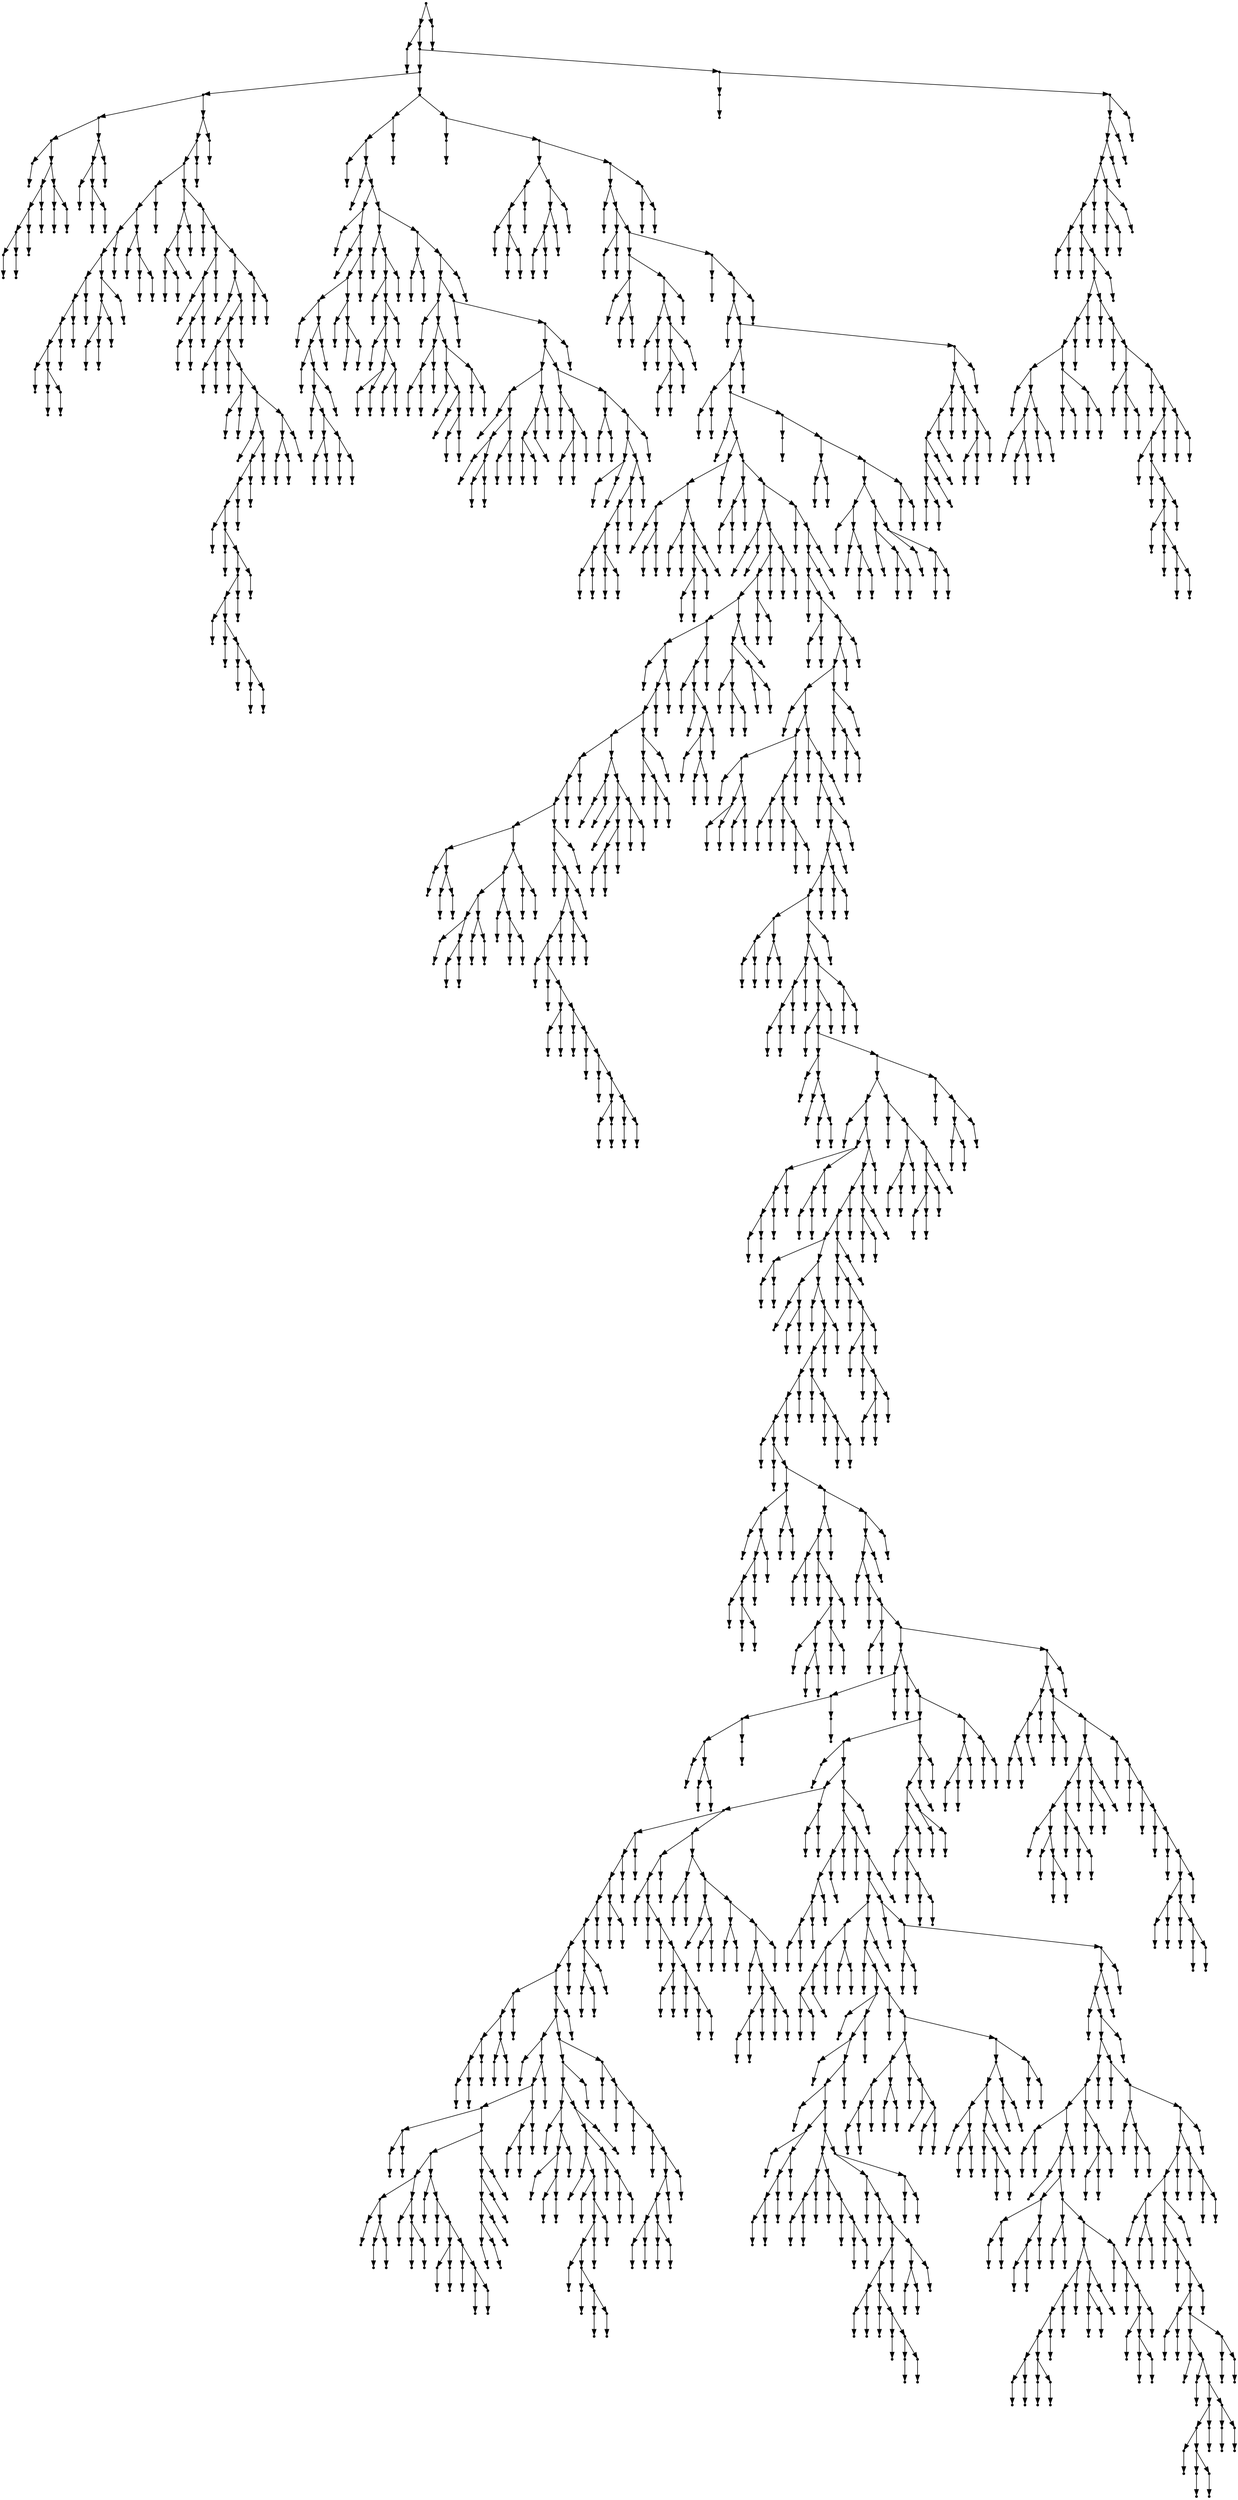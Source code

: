 digraph {
  2140 [shape=point];
  2137 [shape=point];
  1 [shape=point];
  0 [shape=point];
  2136 [shape=point];
  2016 [shape=point];
  189 [shape=point];
  33 [shape=point];
  21 [shape=point];
  3 [shape=point];
  2 [shape=point];
  20 [shape=point];
  14 [shape=point];
  11 [shape=point];
  8 [shape=point];
  5 [shape=point];
  4 [shape=point];
  7 [shape=point];
  6 [shape=point];
  10 [shape=point];
  9 [shape=point];
  13 [shape=point];
  12 [shape=point];
  19 [shape=point];
  16 [shape=point];
  15 [shape=point];
  18 [shape=point];
  17 [shape=point];
  32 [shape=point];
  29 [shape=point];
  23 [shape=point];
  22 [shape=point];
  28 [shape=point];
  25 [shape=point];
  24 [shape=point];
  27 [shape=point];
  26 [shape=point];
  31 [shape=point];
  30 [shape=point];
  188 [shape=point];
  185 [shape=point];
  182 [shape=point];
  77 [shape=point];
  74 [shape=point];
  65 [shape=point];
  62 [shape=point];
  50 [shape=point];
  47 [shape=point];
  44 [shape=point];
  41 [shape=point];
  35 [shape=point];
  34 [shape=point];
  40 [shape=point];
  37 [shape=point];
  36 [shape=point];
  39 [shape=point];
  38 [shape=point];
  43 [shape=point];
  42 [shape=point];
  46 [shape=point];
  45 [shape=point];
  49 [shape=point];
  48 [shape=point];
  61 [shape=point];
  58 [shape=point];
  55 [shape=point];
  52 [shape=point];
  51 [shape=point];
  54 [shape=point];
  53 [shape=point];
  57 [shape=point];
  56 [shape=point];
  60 [shape=point];
  59 [shape=point];
  64 [shape=point];
  63 [shape=point];
  73 [shape=point];
  67 [shape=point];
  66 [shape=point];
  72 [shape=point];
  69 [shape=point];
  68 [shape=point];
  71 [shape=point];
  70 [shape=point];
  76 [shape=point];
  75 [shape=point];
  181 [shape=point];
  88 [shape=point];
  85 [shape=point];
  82 [shape=point];
  79 [shape=point];
  78 [shape=point];
  81 [shape=point];
  80 [shape=point];
  84 [shape=point];
  83 [shape=point];
  87 [shape=point];
  86 [shape=point];
  180 [shape=point];
  90 [shape=point];
  89 [shape=point];
  179 [shape=point];
  104 [shape=point];
  101 [shape=point];
  92 [shape=point];
  91 [shape=point];
  100 [shape=point];
  97 [shape=point];
  94 [shape=point];
  93 [shape=point];
  96 [shape=point];
  95 [shape=point];
  99 [shape=point];
  98 [shape=point];
  103 [shape=point];
  102 [shape=point];
  178 [shape=point];
  172 [shape=point];
  106 [shape=point];
  105 [shape=point];
  171 [shape=point];
  168 [shape=point];
  111 [shape=point];
  108 [shape=point];
  107 [shape=point];
  110 [shape=point];
  109 [shape=point];
  167 [shape=point];
  113 [shape=point];
  112 [shape=point];
  166 [shape=point];
  118 [shape=point];
  115 [shape=point];
  114 [shape=point];
  117 [shape=point];
  116 [shape=point];
  165 [shape=point];
  156 [shape=point];
  120 [shape=point];
  119 [shape=point];
  155 [shape=point];
  152 [shape=point];
  149 [shape=point];
  146 [shape=point];
  122 [shape=point];
  121 [shape=point];
  145 [shape=point];
  124 [shape=point];
  123 [shape=point];
  144 [shape=point];
  141 [shape=point];
  138 [shape=point];
  126 [shape=point];
  125 [shape=point];
  137 [shape=point];
  128 [shape=point];
  127 [shape=point];
  136 [shape=point];
  130 [shape=point];
  129 [shape=point];
  135 [shape=point];
  132 [shape=point];
  131 [shape=point];
  134 [shape=point];
  133 [shape=point];
  140 [shape=point];
  139 [shape=point];
  143 [shape=point];
  142 [shape=point];
  148 [shape=point];
  147 [shape=point];
  151 [shape=point];
  150 [shape=point];
  154 [shape=point];
  153 [shape=point];
  164 [shape=point];
  161 [shape=point];
  158 [shape=point];
  157 [shape=point];
  160 [shape=point];
  159 [shape=point];
  163 [shape=point];
  162 [shape=point];
  170 [shape=point];
  169 [shape=point];
  177 [shape=point];
  174 [shape=point];
  173 [shape=point];
  176 [shape=point];
  175 [shape=point];
  184 [shape=point];
  183 [shape=point];
  187 [shape=point];
  186 [shape=point];
  2015 [shape=point];
  392 [shape=point];
  389 [shape=point];
  191 [shape=point];
  190 [shape=point];
  388 [shape=point];
  193 [shape=point];
  192 [shape=point];
  387 [shape=point];
  237 [shape=point];
  195 [shape=point];
  194 [shape=point];
  236 [shape=point];
  197 [shape=point];
  196 [shape=point];
  235 [shape=point];
  232 [shape=point];
  223 [shape=point];
  199 [shape=point];
  198 [shape=point];
  222 [shape=point];
  219 [shape=point];
  201 [shape=point];
  200 [shape=point];
  218 [shape=point];
  215 [shape=point];
  203 [shape=point];
  202 [shape=point];
  214 [shape=point];
  208 [shape=point];
  205 [shape=point];
  204 [shape=point];
  207 [shape=point];
  206 [shape=point];
  213 [shape=point];
  210 [shape=point];
  209 [shape=point];
  212 [shape=point];
  211 [shape=point];
  217 [shape=point];
  216 [shape=point];
  221 [shape=point];
  220 [shape=point];
  231 [shape=point];
  225 [shape=point];
  224 [shape=point];
  230 [shape=point];
  227 [shape=point];
  226 [shape=point];
  229 [shape=point];
  228 [shape=point];
  234 [shape=point];
  233 [shape=point];
  386 [shape=point];
  263 [shape=point];
  239 [shape=point];
  238 [shape=point];
  262 [shape=point];
  259 [shape=point];
  241 [shape=point];
  240 [shape=point];
  258 [shape=point];
  255 [shape=point];
  243 [shape=point];
  242 [shape=point];
  254 [shape=point];
  248 [shape=point];
  245 [shape=point];
  244 [shape=point];
  247 [shape=point];
  246 [shape=point];
  253 [shape=point];
  250 [shape=point];
  249 [shape=point];
  252 [shape=point];
  251 [shape=point];
  257 [shape=point];
  256 [shape=point];
  261 [shape=point];
  260 [shape=point];
  385 [shape=point];
  268 [shape=point];
  265 [shape=point];
  264 [shape=point];
  267 [shape=point];
  266 [shape=point];
  384 [shape=point];
  381 [shape=point];
  297 [shape=point];
  270 [shape=point];
  269 [shape=point];
  296 [shape=point];
  278 [shape=point];
  275 [shape=point];
  272 [shape=point];
  271 [shape=point];
  274 [shape=point];
  273 [shape=point];
  277 [shape=point];
  276 [shape=point];
  295 [shape=point];
  289 [shape=point];
  280 [shape=point];
  279 [shape=point];
  288 [shape=point];
  282 [shape=point];
  281 [shape=point];
  287 [shape=point];
  284 [shape=point];
  283 [shape=point];
  286 [shape=point];
  285 [shape=point];
  294 [shape=point];
  291 [shape=point];
  290 [shape=point];
  293 [shape=point];
  292 [shape=point];
  380 [shape=point];
  299 [shape=point];
  298 [shape=point];
  379 [shape=point];
  376 [shape=point];
  328 [shape=point];
  316 [shape=point];
  301 [shape=point];
  300 [shape=point];
  315 [shape=point];
  309 [shape=point];
  303 [shape=point];
  302 [shape=point];
  308 [shape=point];
  305 [shape=point];
  304 [shape=point];
  307 [shape=point];
  306 [shape=point];
  314 [shape=point];
  311 [shape=point];
  310 [shape=point];
  313 [shape=point];
  312 [shape=point];
  327 [shape=point];
  324 [shape=point];
  321 [shape=point];
  318 [shape=point];
  317 [shape=point];
  320 [shape=point];
  319 [shape=point];
  323 [shape=point];
  322 [shape=point];
  326 [shape=point];
  325 [shape=point];
  375 [shape=point];
  339 [shape=point];
  330 [shape=point];
  329 [shape=point];
  338 [shape=point];
  335 [shape=point];
  332 [shape=point];
  331 [shape=point];
  334 [shape=point];
  333 [shape=point];
  337 [shape=point];
  336 [shape=point];
  374 [shape=point];
  344 [shape=point];
  341 [shape=point];
  340 [shape=point];
  343 [shape=point];
  342 [shape=point];
  373 [shape=point];
  370 [shape=point];
  349 [shape=point];
  346 [shape=point];
  345 [shape=point];
  348 [shape=point];
  347 [shape=point];
  369 [shape=point];
  366 [shape=point];
  363 [shape=point];
  360 [shape=point];
  354 [shape=point];
  351 [shape=point];
  350 [shape=point];
  353 [shape=point];
  352 [shape=point];
  359 [shape=point];
  356 [shape=point];
  355 [shape=point];
  358 [shape=point];
  357 [shape=point];
  362 [shape=point];
  361 [shape=point];
  365 [shape=point];
  364 [shape=point];
  368 [shape=point];
  367 [shape=point];
  372 [shape=point];
  371 [shape=point];
  378 [shape=point];
  377 [shape=point];
  383 [shape=point];
  382 [shape=point];
  391 [shape=point];
  390 [shape=point];
  2014 [shape=point];
  394 [shape=point];
  393 [shape=point];
  2013 [shape=point];
  417 [shape=point];
  405 [shape=point];
  402 [shape=point];
  396 [shape=point];
  395 [shape=point];
  401 [shape=point];
  398 [shape=point];
  397 [shape=point];
  400 [shape=point];
  399 [shape=point];
  404 [shape=point];
  403 [shape=point];
  416 [shape=point];
  413 [shape=point];
  410 [shape=point];
  407 [shape=point];
  406 [shape=point];
  409 [shape=point];
  408 [shape=point];
  412 [shape=point];
  411 [shape=point];
  415 [shape=point];
  414 [shape=point];
  2012 [shape=point];
  2006 [shape=point];
  419 [shape=point];
  418 [shape=point];
  2005 [shape=point];
  424 [shape=point];
  421 [shape=point];
  420 [shape=point];
  423 [shape=point];
  422 [shape=point];
  2004 [shape=point];
  453 [shape=point];
  432 [shape=point];
  426 [shape=point];
  425 [shape=point];
  431 [shape=point];
  428 [shape=point];
  427 [shape=point];
  430 [shape=point];
  429 [shape=point];
  452 [shape=point];
  449 [shape=point];
  437 [shape=point];
  434 [shape=point];
  433 [shape=point];
  436 [shape=point];
  435 [shape=point];
  448 [shape=point];
  445 [shape=point];
  442 [shape=point];
  439 [shape=point];
  438 [shape=point];
  441 [shape=point];
  440 [shape=point];
  444 [shape=point];
  443 [shape=point];
  447 [shape=point];
  446 [shape=point];
  451 [shape=point];
  450 [shape=point];
  2003 [shape=point];
  455 [shape=point];
  454 [shape=point];
  2002 [shape=point];
  1999 [shape=point];
  457 [shape=point];
  456 [shape=point];
  1998 [shape=point];
  1965 [shape=point];
  1962 [shape=point];
  462 [shape=point];
  459 [shape=point];
  458 [shape=point];
  461 [shape=point];
  460 [shape=point];
  1961 [shape=point];
  1916 [shape=point];
  464 [shape=point];
  463 [shape=point];
  1915 [shape=point];
  493 [shape=point];
  490 [shape=point];
  472 [shape=point];
  466 [shape=point];
  465 [shape=point];
  471 [shape=point];
  468 [shape=point];
  467 [shape=point];
  470 [shape=point];
  469 [shape=point];
  489 [shape=point];
  477 [shape=point];
  474 [shape=point];
  473 [shape=point];
  476 [shape=point];
  475 [shape=point];
  488 [shape=point];
  485 [shape=point];
  482 [shape=point];
  479 [shape=point];
  478 [shape=point];
  481 [shape=point];
  480 [shape=point];
  484 [shape=point];
  483 [shape=point];
  487 [shape=point];
  486 [shape=point];
  492 [shape=point];
  491 [shape=point];
  1914 [shape=point];
  501 [shape=point];
  498 [shape=point];
  495 [shape=point];
  494 [shape=point];
  497 [shape=point];
  496 [shape=point];
  500 [shape=point];
  499 [shape=point];
  1913 [shape=point];
  701 [shape=point];
  506 [shape=point];
  503 [shape=point];
  502 [shape=point];
  505 [shape=point];
  504 [shape=point];
  700 [shape=point];
  694 [shape=point];
  691 [shape=point];
  685 [shape=point];
  667 [shape=point];
  646 [shape=point];
  508 [shape=point];
  507 [shape=point];
  645 [shape=point];
  642 [shape=point];
  639 [shape=point];
  627 [shape=point];
  603 [shape=point];
  600 [shape=point];
  597 [shape=point];
  546 [shape=point];
  516 [shape=point];
  510 [shape=point];
  509 [shape=point];
  515 [shape=point];
  512 [shape=point];
  511 [shape=point];
  514 [shape=point];
  513 [shape=point];
  545 [shape=point];
  539 [shape=point];
  530 [shape=point];
  524 [shape=point];
  518 [shape=point];
  517 [shape=point];
  523 [shape=point];
  520 [shape=point];
  519 [shape=point];
  522 [shape=point];
  521 [shape=point];
  529 [shape=point];
  526 [shape=point];
  525 [shape=point];
  528 [shape=point];
  527 [shape=point];
  538 [shape=point];
  532 [shape=point];
  531 [shape=point];
  537 [shape=point];
  534 [shape=point];
  533 [shape=point];
  536 [shape=point];
  535 [shape=point];
  544 [shape=point];
  541 [shape=point];
  540 [shape=point];
  543 [shape=point];
  542 [shape=point];
  596 [shape=point];
  593 [shape=point];
  548 [shape=point];
  547 [shape=point];
  592 [shape=point];
  589 [shape=point];
  583 [shape=point];
  580 [shape=point];
  550 [shape=point];
  549 [shape=point];
  579 [shape=point];
  552 [shape=point];
  551 [shape=point];
  578 [shape=point];
  557 [shape=point];
  554 [shape=point];
  553 [shape=point];
  556 [shape=point];
  555 [shape=point];
  577 [shape=point];
  559 [shape=point];
  558 [shape=point];
  576 [shape=point];
  561 [shape=point];
  560 [shape=point];
  575 [shape=point];
  563 [shape=point];
  562 [shape=point];
  574 [shape=point];
  568 [shape=point];
  565 [shape=point];
  564 [shape=point];
  567 [shape=point];
  566 [shape=point];
  573 [shape=point];
  570 [shape=point];
  569 [shape=point];
  572 [shape=point];
  571 [shape=point];
  582 [shape=point];
  581 [shape=point];
  588 [shape=point];
  585 [shape=point];
  584 [shape=point];
  587 [shape=point];
  586 [shape=point];
  591 [shape=point];
  590 [shape=point];
  595 [shape=point];
  594 [shape=point];
  599 [shape=point];
  598 [shape=point];
  602 [shape=point];
  601 [shape=point];
  626 [shape=point];
  608 [shape=point];
  605 [shape=point];
  604 [shape=point];
  607 [shape=point];
  606 [shape=point];
  625 [shape=point];
  619 [shape=point];
  610 [shape=point];
  609 [shape=point];
  618 [shape=point];
  615 [shape=point];
  612 [shape=point];
  611 [shape=point];
  614 [shape=point];
  613 [shape=point];
  617 [shape=point];
  616 [shape=point];
  624 [shape=point];
  621 [shape=point];
  620 [shape=point];
  623 [shape=point];
  622 [shape=point];
  638 [shape=point];
  635 [shape=point];
  629 [shape=point];
  628 [shape=point];
  634 [shape=point];
  631 [shape=point];
  630 [shape=point];
  633 [shape=point];
  632 [shape=point];
  637 [shape=point];
  636 [shape=point];
  641 [shape=point];
  640 [shape=point];
  644 [shape=point];
  643 [shape=point];
  666 [shape=point];
  663 [shape=point];
  648 [shape=point];
  647 [shape=point];
  662 [shape=point];
  650 [shape=point];
  649 [shape=point];
  661 [shape=point];
  658 [shape=point];
  652 [shape=point];
  651 [shape=point];
  657 [shape=point];
  654 [shape=point];
  653 [shape=point];
  656 [shape=point];
  655 [shape=point];
  660 [shape=point];
  659 [shape=point];
  665 [shape=point];
  664 [shape=point];
  684 [shape=point];
  681 [shape=point];
  675 [shape=point];
  669 [shape=point];
  668 [shape=point];
  674 [shape=point];
  671 [shape=point];
  670 [shape=point];
  673 [shape=point];
  672 [shape=point];
  680 [shape=point];
  677 [shape=point];
  676 [shape=point];
  679 [shape=point];
  678 [shape=point];
  683 [shape=point];
  682 [shape=point];
  690 [shape=point];
  687 [shape=point];
  686 [shape=point];
  689 [shape=point];
  688 [shape=point];
  693 [shape=point];
  692 [shape=point];
  699 [shape=point];
  696 [shape=point];
  695 [shape=point];
  698 [shape=point];
  697 [shape=point];
  1912 [shape=point];
  703 [shape=point];
  702 [shape=point];
  1911 [shape=point];
  1908 [shape=point];
  1905 [shape=point];
  705 [shape=point];
  704 [shape=point];
  1904 [shape=point];
  710 [shape=point];
  707 [shape=point];
  706 [shape=point];
  709 [shape=point];
  708 [shape=point];
  1903 [shape=point];
  1900 [shape=point];
  1897 [shape=point];
  1885 [shape=point];
  712 [shape=point];
  711 [shape=point];
  1884 [shape=point];
  744 [shape=point];
  726 [shape=point];
  714 [shape=point];
  713 [shape=point];
  725 [shape=point];
  719 [shape=point];
  716 [shape=point];
  715 [shape=point];
  718 [shape=point];
  717 [shape=point];
  724 [shape=point];
  721 [shape=point];
  720 [shape=point];
  723 [shape=point];
  722 [shape=point];
  743 [shape=point];
  740 [shape=point];
  731 [shape=point];
  728 [shape=point];
  727 [shape=point];
  730 [shape=point];
  729 [shape=point];
  739 [shape=point];
  733 [shape=point];
  732 [shape=point];
  738 [shape=point];
  735 [shape=point];
  734 [shape=point];
  737 [shape=point];
  736 [shape=point];
  742 [shape=point];
  741 [shape=point];
  1883 [shape=point];
  746 [shape=point];
  745 [shape=point];
  1882 [shape=point];
  1879 [shape=point];
  748 [shape=point];
  747 [shape=point];
  1878 [shape=point];
  1875 [shape=point];
  1872 [shape=point];
  1866 [shape=point];
  1863 [shape=point];
  759 [shape=point];
  753 [shape=point];
  750 [shape=point];
  749 [shape=point];
  752 [shape=point];
  751 [shape=point];
  758 [shape=point];
  755 [shape=point];
  754 [shape=point];
  757 [shape=point];
  756 [shape=point];
  1862 [shape=point];
  1859 [shape=point];
  770 [shape=point];
  767 [shape=point];
  764 [shape=point];
  761 [shape=point];
  760 [shape=point];
  763 [shape=point];
  762 [shape=point];
  766 [shape=point];
  765 [shape=point];
  769 [shape=point];
  768 [shape=point];
  1858 [shape=point];
  1852 [shape=point];
  1849 [shape=point];
  772 [shape=point];
  771 [shape=point];
  1848 [shape=point];
  783 [shape=point];
  774 [shape=point];
  773 [shape=point];
  782 [shape=point];
  776 [shape=point];
  775 [shape=point];
  781 [shape=point];
  778 [shape=point];
  777 [shape=point];
  780 [shape=point];
  779 [shape=point];
  1847 [shape=point];
  1835 [shape=point];
  1811 [shape=point];
  785 [shape=point];
  784 [shape=point];
  1810 [shape=point];
  805 [shape=point];
  796 [shape=point];
  793 [shape=point];
  790 [shape=point];
  787 [shape=point];
  786 [shape=point];
  789 [shape=point];
  788 [shape=point];
  792 [shape=point];
  791 [shape=point];
  795 [shape=point];
  794 [shape=point];
  804 [shape=point];
  801 [shape=point];
  798 [shape=point];
  797 [shape=point];
  800 [shape=point];
  799 [shape=point];
  803 [shape=point];
  802 [shape=point];
  1809 [shape=point];
  1806 [shape=point];
  1797 [shape=point];
  1794 [shape=point];
  1767 [shape=point];
  810 [shape=point];
  807 [shape=point];
  806 [shape=point];
  809 [shape=point];
  808 [shape=point];
  1766 [shape=point];
  818 [shape=point];
  812 [shape=point];
  811 [shape=point];
  817 [shape=point];
  814 [shape=point];
  813 [shape=point];
  816 [shape=point];
  815 [shape=point];
  1765 [shape=point];
  820 [shape=point];
  819 [shape=point];
  1764 [shape=point];
  1761 [shape=point];
  1758 [shape=point];
  1746 [shape=point];
  1743 [shape=point];
  1740 [shape=point];
  822 [shape=point];
  821 [shape=point];
  1739 [shape=point];
  824 [shape=point];
  823 [shape=point];
  1738 [shape=point];
  847 [shape=point];
  841 [shape=point];
  826 [shape=point];
  825 [shape=point];
  840 [shape=point];
  837 [shape=point];
  834 [shape=point];
  828 [shape=point];
  827 [shape=point];
  833 [shape=point];
  830 [shape=point];
  829 [shape=point];
  832 [shape=point];
  831 [shape=point];
  836 [shape=point];
  835 [shape=point];
  839 [shape=point];
  838 [shape=point];
  846 [shape=point];
  843 [shape=point];
  842 [shape=point];
  845 [shape=point];
  844 [shape=point];
  1737 [shape=point];
  876 [shape=point];
  873 [shape=point];
  852 [shape=point];
  849 [shape=point];
  848 [shape=point];
  851 [shape=point];
  850 [shape=point];
  872 [shape=point];
  854 [shape=point];
  853 [shape=point];
  871 [shape=point];
  868 [shape=point];
  862 [shape=point];
  856 [shape=point];
  855 [shape=point];
  861 [shape=point];
  858 [shape=point];
  857 [shape=point];
  860 [shape=point];
  859 [shape=point];
  867 [shape=point];
  864 [shape=point];
  863 [shape=point];
  866 [shape=point];
  865 [shape=point];
  870 [shape=point];
  869 [shape=point];
  875 [shape=point];
  874 [shape=point];
  1736 [shape=point];
  1733 [shape=point];
  1730 [shape=point];
  878 [shape=point];
  877 [shape=point];
  1729 [shape=point];
  880 [shape=point];
  879 [shape=point];
  1728 [shape=point];
  885 [shape=point];
  882 [shape=point];
  881 [shape=point];
  884 [shape=point];
  883 [shape=point];
  1727 [shape=point];
  1640 [shape=point];
  902 [shape=point];
  899 [shape=point];
  896 [shape=point];
  893 [shape=point];
  887 [shape=point];
  886 [shape=point];
  892 [shape=point];
  889 [shape=point];
  888 [shape=point];
  891 [shape=point];
  890 [shape=point];
  895 [shape=point];
  894 [shape=point];
  898 [shape=point];
  897 [shape=point];
  901 [shape=point];
  900 [shape=point];
  1639 [shape=point];
  904 [shape=point];
  903 [shape=point];
  1638 [shape=point];
  1623 [shape=point];
  1596 [shape=point];
  906 [shape=point];
  905 [shape=point];
  1595 [shape=point];
  1187 [shape=point];
  1181 [shape=point];
  1112 [shape=point];
  1109 [shape=point];
  1106 [shape=point];
  1100 [shape=point];
  1097 [shape=point];
  1088 [shape=point];
  1085 [shape=point];
  923 [shape=point];
  920 [shape=point];
  914 [shape=point];
  911 [shape=point];
  908 [shape=point];
  907 [shape=point];
  910 [shape=point];
  909 [shape=point];
  913 [shape=point];
  912 [shape=point];
  919 [shape=point];
  916 [shape=point];
  915 [shape=point];
  918 [shape=point];
  917 [shape=point];
  922 [shape=point];
  921 [shape=point];
  1084 [shape=point];
  1081 [shape=point];
  997 [shape=point];
  925 [shape=point];
  924 [shape=point];
  996 [shape=point];
  993 [shape=point];
  984 [shape=point];
  930 [shape=point];
  927 [shape=point];
  926 [shape=point];
  929 [shape=point];
  928 [shape=point];
  983 [shape=point];
  968 [shape=point];
  947 [shape=point];
  938 [shape=point];
  932 [shape=point];
  931 [shape=point];
  937 [shape=point];
  934 [shape=point];
  933 [shape=point];
  936 [shape=point];
  935 [shape=point];
  946 [shape=point];
  940 [shape=point];
  939 [shape=point];
  945 [shape=point];
  942 [shape=point];
  941 [shape=point];
  944 [shape=point];
  943 [shape=point];
  967 [shape=point];
  949 [shape=point];
  948 [shape=point];
  966 [shape=point];
  951 [shape=point];
  950 [shape=point];
  965 [shape=point];
  956 [shape=point];
  953 [shape=point];
  952 [shape=point];
  955 [shape=point];
  954 [shape=point];
  964 [shape=point];
  958 [shape=point];
  957 [shape=point];
  963 [shape=point];
  960 [shape=point];
  959 [shape=point];
  962 [shape=point];
  961 [shape=point];
  982 [shape=point];
  979 [shape=point];
  976 [shape=point];
  973 [shape=point];
  970 [shape=point];
  969 [shape=point];
  972 [shape=point];
  971 [shape=point];
  975 [shape=point];
  974 [shape=point];
  978 [shape=point];
  977 [shape=point];
  981 [shape=point];
  980 [shape=point];
  992 [shape=point];
  989 [shape=point];
  986 [shape=point];
  985 [shape=point];
  988 [shape=point];
  987 [shape=point];
  991 [shape=point];
  990 [shape=point];
  995 [shape=point];
  994 [shape=point];
  1080 [shape=point];
  1050 [shape=point];
  1047 [shape=point];
  1011 [shape=point];
  999 [shape=point];
  998 [shape=point];
  1010 [shape=point];
  1007 [shape=point];
  1001 [shape=point];
  1000 [shape=point];
  1006 [shape=point];
  1003 [shape=point];
  1002 [shape=point];
  1005 [shape=point];
  1004 [shape=point];
  1009 [shape=point];
  1008 [shape=point];
  1046 [shape=point];
  1043 [shape=point];
  1034 [shape=point];
  1013 [shape=point];
  1012 [shape=point];
  1033 [shape=point];
  1015 [shape=point];
  1014 [shape=point];
  1032 [shape=point];
  1029 [shape=point];
  1026 [shape=point];
  1017 [shape=point];
  1016 [shape=point];
  1025 [shape=point];
  1019 [shape=point];
  1018 [shape=point];
  1024 [shape=point];
  1021 [shape=point];
  1020 [shape=point];
  1023 [shape=point];
  1022 [shape=point];
  1028 [shape=point];
  1027 [shape=point];
  1031 [shape=point];
  1030 [shape=point];
  1042 [shape=point];
  1036 [shape=point];
  1035 [shape=point];
  1041 [shape=point];
  1038 [shape=point];
  1037 [shape=point];
  1040 [shape=point];
  1039 [shape=point];
  1045 [shape=point];
  1044 [shape=point];
  1049 [shape=point];
  1048 [shape=point];
  1079 [shape=point];
  1052 [shape=point];
  1051 [shape=point];
  1078 [shape=point];
  1054 [shape=point];
  1053 [shape=point];
  1077 [shape=point];
  1056 [shape=point];
  1055 [shape=point];
  1076 [shape=point];
  1058 [shape=point];
  1057 [shape=point];
  1075 [shape=point];
  1072 [shape=point];
  1069 [shape=point];
  1063 [shape=point];
  1060 [shape=point];
  1059 [shape=point];
  1062 [shape=point];
  1061 [shape=point];
  1068 [shape=point];
  1065 [shape=point];
  1064 [shape=point];
  1067 [shape=point];
  1066 [shape=point];
  1071 [shape=point];
  1070 [shape=point];
  1074 [shape=point];
  1073 [shape=point];
  1083 [shape=point];
  1082 [shape=point];
  1087 [shape=point];
  1086 [shape=point];
  1096 [shape=point];
  1093 [shape=point];
  1090 [shape=point];
  1089 [shape=point];
  1092 [shape=point];
  1091 [shape=point];
  1095 [shape=point];
  1094 [shape=point];
  1099 [shape=point];
  1098 [shape=point];
  1105 [shape=point];
  1102 [shape=point];
  1101 [shape=point];
  1104 [shape=point];
  1103 [shape=point];
  1108 [shape=point];
  1107 [shape=point];
  1111 [shape=point];
  1110 [shape=point];
  1180 [shape=point];
  1138 [shape=point];
  1135 [shape=point];
  1114 [shape=point];
  1113 [shape=point];
  1134 [shape=point];
  1116 [shape=point];
  1115 [shape=point];
  1133 [shape=point];
  1118 [shape=point];
  1117 [shape=point];
  1132 [shape=point];
  1123 [shape=point];
  1120 [shape=point];
  1119 [shape=point];
  1122 [shape=point];
  1121 [shape=point];
  1131 [shape=point];
  1125 [shape=point];
  1124 [shape=point];
  1130 [shape=point];
  1127 [shape=point];
  1126 [shape=point];
  1129 [shape=point];
  1128 [shape=point];
  1137 [shape=point];
  1136 [shape=point];
  1179 [shape=point];
  1143 [shape=point];
  1140 [shape=point];
  1139 [shape=point];
  1142 [shape=point];
  1141 [shape=point];
  1178 [shape=point];
  1151 [shape=point];
  1145 [shape=point];
  1144 [shape=point];
  1150 [shape=point];
  1147 [shape=point];
  1146 [shape=point];
  1149 [shape=point];
  1148 [shape=point];
  1177 [shape=point];
  1156 [shape=point];
  1153 [shape=point];
  1152 [shape=point];
  1155 [shape=point];
  1154 [shape=point];
  1176 [shape=point];
  1173 [shape=point];
  1158 [shape=point];
  1157 [shape=point];
  1172 [shape=point];
  1166 [shape=point];
  1163 [shape=point];
  1160 [shape=point];
  1159 [shape=point];
  1162 [shape=point];
  1161 [shape=point];
  1165 [shape=point];
  1164 [shape=point];
  1171 [shape=point];
  1168 [shape=point];
  1167 [shape=point];
  1170 [shape=point];
  1169 [shape=point];
  1175 [shape=point];
  1174 [shape=point];
  1186 [shape=point];
  1183 [shape=point];
  1182 [shape=point];
  1185 [shape=point];
  1184 [shape=point];
  1594 [shape=point];
  1591 [shape=point];
  1204 [shape=point];
  1201 [shape=point];
  1198 [shape=point];
  1195 [shape=point];
  1192 [shape=point];
  1189 [shape=point];
  1188 [shape=point];
  1191 [shape=point];
  1190 [shape=point];
  1194 [shape=point];
  1193 [shape=point];
  1197 [shape=point];
  1196 [shape=point];
  1200 [shape=point];
  1199 [shape=point];
  1203 [shape=point];
  1202 [shape=point];
  1590 [shape=point];
  1206 [shape=point];
  1205 [shape=point];
  1589 [shape=point];
  1586 [shape=point];
  1385 [shape=point];
  1223 [shape=point];
  1217 [shape=point];
  1214 [shape=point];
  1211 [shape=point];
  1208 [shape=point];
  1207 [shape=point];
  1210 [shape=point];
  1209 [shape=point];
  1213 [shape=point];
  1212 [shape=point];
  1216 [shape=point];
  1215 [shape=point];
  1222 [shape=point];
  1219 [shape=point];
  1218 [shape=point];
  1221 [shape=point];
  1220 [shape=point];
  1384 [shape=point];
  1381 [shape=point];
  1225 [shape=point];
  1224 [shape=point];
  1380 [shape=point];
  1317 [shape=point];
  1227 [shape=point];
  1226 [shape=point];
  1316 [shape=point];
  1313 [shape=point];
  1229 [shape=point];
  1228 [shape=point];
  1312 [shape=point];
  1309 [shape=point];
  1231 [shape=point];
  1230 [shape=point];
  1308 [shape=point];
  1245 [shape=point];
  1233 [shape=point];
  1232 [shape=point];
  1244 [shape=point];
  1241 [shape=point];
  1238 [shape=point];
  1235 [shape=point];
  1234 [shape=point];
  1237 [shape=point];
  1236 [shape=point];
  1240 [shape=point];
  1239 [shape=point];
  1243 [shape=point];
  1242 [shape=point];
  1307 [shape=point];
  1265 [shape=point];
  1253 [shape=point];
  1250 [shape=point];
  1247 [shape=point];
  1246 [shape=point];
  1249 [shape=point];
  1248 [shape=point];
  1252 [shape=point];
  1251 [shape=point];
  1264 [shape=point];
  1255 [shape=point];
  1254 [shape=point];
  1263 [shape=point];
  1257 [shape=point];
  1256 [shape=point];
  1262 [shape=point];
  1259 [shape=point];
  1258 [shape=point];
  1261 [shape=point];
  1260 [shape=point];
  1306 [shape=point];
  1300 [shape=point];
  1267 [shape=point];
  1266 [shape=point];
  1299 [shape=point];
  1269 [shape=point];
  1268 [shape=point];
  1298 [shape=point];
  1289 [shape=point];
  1286 [shape=point];
  1274 [shape=point];
  1271 [shape=point];
  1270 [shape=point];
  1273 [shape=point];
  1272 [shape=point];
  1285 [shape=point];
  1276 [shape=point];
  1275 [shape=point];
  1284 [shape=point];
  1278 [shape=point];
  1277 [shape=point];
  1283 [shape=point];
  1280 [shape=point];
  1279 [shape=point];
  1282 [shape=point];
  1281 [shape=point];
  1288 [shape=point];
  1287 [shape=point];
  1297 [shape=point];
  1294 [shape=point];
  1291 [shape=point];
  1290 [shape=point];
  1293 [shape=point];
  1292 [shape=point];
  1296 [shape=point];
  1295 [shape=point];
  1305 [shape=point];
  1302 [shape=point];
  1301 [shape=point];
  1304 [shape=point];
  1303 [shape=point];
  1311 [shape=point];
  1310 [shape=point];
  1315 [shape=point];
  1314 [shape=point];
  1379 [shape=point];
  1319 [shape=point];
  1318 [shape=point];
  1378 [shape=point];
  1345 [shape=point];
  1333 [shape=point];
  1327 [shape=point];
  1324 [shape=point];
  1321 [shape=point];
  1320 [shape=point];
  1323 [shape=point];
  1322 [shape=point];
  1326 [shape=point];
  1325 [shape=point];
  1332 [shape=point];
  1329 [shape=point];
  1328 [shape=point];
  1331 [shape=point];
  1330 [shape=point];
  1344 [shape=point];
  1335 [shape=point];
  1334 [shape=point];
  1343 [shape=point];
  1337 [shape=point];
  1336 [shape=point];
  1342 [shape=point];
  1339 [shape=point];
  1338 [shape=point];
  1341 [shape=point];
  1340 [shape=point];
  1377 [shape=point];
  1371 [shape=point];
  1365 [shape=point];
  1353 [shape=point];
  1347 [shape=point];
  1346 [shape=point];
  1352 [shape=point];
  1349 [shape=point];
  1348 [shape=point];
  1351 [shape=point];
  1350 [shape=point];
  1364 [shape=point];
  1361 [shape=point];
  1355 [shape=point];
  1354 [shape=point];
  1360 [shape=point];
  1357 [shape=point];
  1356 [shape=point];
  1359 [shape=point];
  1358 [shape=point];
  1363 [shape=point];
  1362 [shape=point];
  1370 [shape=point];
  1367 [shape=point];
  1366 [shape=point];
  1369 [shape=point];
  1368 [shape=point];
  1376 [shape=point];
  1373 [shape=point];
  1372 [shape=point];
  1375 [shape=point];
  1374 [shape=point];
  1383 [shape=point];
  1382 [shape=point];
  1585 [shape=point];
  1387 [shape=point];
  1386 [shape=point];
  1584 [shape=point];
  1392 [shape=point];
  1389 [shape=point];
  1388 [shape=point];
  1391 [shape=point];
  1390 [shape=point];
  1583 [shape=point];
  1580 [shape=point];
  1577 [shape=point];
  1394 [shape=point];
  1393 [shape=point];
  1576 [shape=point];
  1573 [shape=point];
  1489 [shape=point];
  1486 [shape=point];
  1474 [shape=point];
  1399 [shape=point];
  1396 [shape=point];
  1395 [shape=point];
  1398 [shape=point];
  1397 [shape=point];
  1473 [shape=point];
  1470 [shape=point];
  1401 [shape=point];
  1400 [shape=point];
  1469 [shape=point];
  1415 [shape=point];
  1406 [shape=point];
  1403 [shape=point];
  1402 [shape=point];
  1405 [shape=point];
  1404 [shape=point];
  1414 [shape=point];
  1411 [shape=point];
  1408 [shape=point];
  1407 [shape=point];
  1410 [shape=point];
  1409 [shape=point];
  1413 [shape=point];
  1412 [shape=point];
  1468 [shape=point];
  1420 [shape=point];
  1417 [shape=point];
  1416 [shape=point];
  1419 [shape=point];
  1418 [shape=point];
  1467 [shape=point];
  1449 [shape=point];
  1440 [shape=point];
  1437 [shape=point];
  1434 [shape=point];
  1431 [shape=point];
  1425 [shape=point];
  1422 [shape=point];
  1421 [shape=point];
  1424 [shape=point];
  1423 [shape=point];
  1430 [shape=point];
  1427 [shape=point];
  1426 [shape=point];
  1429 [shape=point];
  1428 [shape=point];
  1433 [shape=point];
  1432 [shape=point];
  1436 [shape=point];
  1435 [shape=point];
  1439 [shape=point];
  1438 [shape=point];
  1448 [shape=point];
  1445 [shape=point];
  1442 [shape=point];
  1441 [shape=point];
  1444 [shape=point];
  1443 [shape=point];
  1447 [shape=point];
  1446 [shape=point];
  1466 [shape=point];
  1451 [shape=point];
  1450 [shape=point];
  1465 [shape=point];
  1453 [shape=point];
  1452 [shape=point];
  1464 [shape=point];
  1461 [shape=point];
  1455 [shape=point];
  1454 [shape=point];
  1460 [shape=point];
  1457 [shape=point];
  1456 [shape=point];
  1459 [shape=point];
  1458 [shape=point];
  1463 [shape=point];
  1462 [shape=point];
  1472 [shape=point];
  1471 [shape=point];
  1485 [shape=point];
  1476 [shape=point];
  1475 [shape=point];
  1484 [shape=point];
  1481 [shape=point];
  1478 [shape=point];
  1477 [shape=point];
  1480 [shape=point];
  1479 [shape=point];
  1483 [shape=point];
  1482 [shape=point];
  1488 [shape=point];
  1487 [shape=point];
  1572 [shape=point];
  1491 [shape=point];
  1490 [shape=point];
  1571 [shape=point];
  1499 [shape=point];
  1493 [shape=point];
  1492 [shape=point];
  1498 [shape=point];
  1495 [shape=point];
  1494 [shape=point];
  1497 [shape=point];
  1496 [shape=point];
  1570 [shape=point];
  1567 [shape=point];
  1558 [shape=point];
  1555 [shape=point];
  1507 [shape=point];
  1501 [shape=point];
  1500 [shape=point];
  1506 [shape=point];
  1503 [shape=point];
  1502 [shape=point];
  1505 [shape=point];
  1504 [shape=point];
  1554 [shape=point];
  1551 [shape=point];
  1509 [shape=point];
  1508 [shape=point];
  1550 [shape=point];
  1511 [shape=point];
  1510 [shape=point];
  1549 [shape=point];
  1546 [shape=point];
  1516 [shape=point];
  1513 [shape=point];
  1512 [shape=point];
  1515 [shape=point];
  1514 [shape=point];
  1545 [shape=point];
  1539 [shape=point];
  1518 [shape=point];
  1517 [shape=point];
  1538 [shape=point];
  1520 [shape=point];
  1519 [shape=point];
  1537 [shape=point];
  1531 [shape=point];
  1528 [shape=point];
  1522 [shape=point];
  1521 [shape=point];
  1527 [shape=point];
  1524 [shape=point];
  1523 [shape=point];
  1526 [shape=point];
  1525 [shape=point];
  1530 [shape=point];
  1529 [shape=point];
  1536 [shape=point];
  1533 [shape=point];
  1532 [shape=point];
  1535 [shape=point];
  1534 [shape=point];
  1544 [shape=point];
  1541 [shape=point];
  1540 [shape=point];
  1543 [shape=point];
  1542 [shape=point];
  1548 [shape=point];
  1547 [shape=point];
  1553 [shape=point];
  1552 [shape=point];
  1557 [shape=point];
  1556 [shape=point];
  1566 [shape=point];
  1560 [shape=point];
  1559 [shape=point];
  1565 [shape=point];
  1562 [shape=point];
  1561 [shape=point];
  1564 [shape=point];
  1563 [shape=point];
  1569 [shape=point];
  1568 [shape=point];
  1575 [shape=point];
  1574 [shape=point];
  1579 [shape=point];
  1578 [shape=point];
  1582 [shape=point];
  1581 [shape=point];
  1588 [shape=point];
  1587 [shape=point];
  1593 [shape=point];
  1592 [shape=point];
  1622 [shape=point];
  1619 [shape=point];
  1616 [shape=point];
  1610 [shape=point];
  1607 [shape=point];
  1598 [shape=point];
  1597 [shape=point];
  1606 [shape=point];
  1600 [shape=point];
  1599 [shape=point];
  1605 [shape=point];
  1602 [shape=point];
  1601 [shape=point];
  1604 [shape=point];
  1603 [shape=point];
  1609 [shape=point];
  1608 [shape=point];
  1615 [shape=point];
  1612 [shape=point];
  1611 [shape=point];
  1614 [shape=point];
  1613 [shape=point];
  1618 [shape=point];
  1617 [shape=point];
  1621 [shape=point];
  1620 [shape=point];
  1637 [shape=point];
  1631 [shape=point];
  1628 [shape=point];
  1625 [shape=point];
  1624 [shape=point];
  1627 [shape=point];
  1626 [shape=point];
  1630 [shape=point];
  1629 [shape=point];
  1636 [shape=point];
  1633 [shape=point];
  1632 [shape=point];
  1635 [shape=point];
  1634 [shape=point];
  1726 [shape=point];
  1723 [shape=point];
  1651 [shape=point];
  1648 [shape=point];
  1645 [shape=point];
  1642 [shape=point];
  1641 [shape=point];
  1644 [shape=point];
  1643 [shape=point];
  1647 [shape=point];
  1646 [shape=point];
  1650 [shape=point];
  1649 [shape=point];
  1722 [shape=point];
  1656 [shape=point];
  1653 [shape=point];
  1652 [shape=point];
  1655 [shape=point];
  1654 [shape=point];
  1721 [shape=point];
  1688 [shape=point];
  1679 [shape=point];
  1676 [shape=point];
  1667 [shape=point];
  1658 [shape=point];
  1657 [shape=point];
  1666 [shape=point];
  1660 [shape=point];
  1659 [shape=point];
  1665 [shape=point];
  1662 [shape=point];
  1661 [shape=point];
  1664 [shape=point];
  1663 [shape=point];
  1675 [shape=point];
  1669 [shape=point];
  1668 [shape=point];
  1674 [shape=point];
  1671 [shape=point];
  1670 [shape=point];
  1673 [shape=point];
  1672 [shape=point];
  1678 [shape=point];
  1677 [shape=point];
  1687 [shape=point];
  1684 [shape=point];
  1681 [shape=point];
  1680 [shape=point];
  1683 [shape=point];
  1682 [shape=point];
  1686 [shape=point];
  1685 [shape=point];
  1720 [shape=point];
  1690 [shape=point];
  1689 [shape=point];
  1719 [shape=point];
  1692 [shape=point];
  1691 [shape=point];
  1718 [shape=point];
  1694 [shape=point];
  1693 [shape=point];
  1717 [shape=point];
  1696 [shape=point];
  1695 [shape=point];
  1716 [shape=point];
  1698 [shape=point];
  1697 [shape=point];
  1715 [shape=point];
  1712 [shape=point];
  1703 [shape=point];
  1700 [shape=point];
  1699 [shape=point];
  1702 [shape=point];
  1701 [shape=point];
  1711 [shape=point];
  1705 [shape=point];
  1704 [shape=point];
  1710 [shape=point];
  1707 [shape=point];
  1706 [shape=point];
  1709 [shape=point];
  1708 [shape=point];
  1714 [shape=point];
  1713 [shape=point];
  1725 [shape=point];
  1724 [shape=point];
  1732 [shape=point];
  1731 [shape=point];
  1735 [shape=point];
  1734 [shape=point];
  1742 [shape=point];
  1741 [shape=point];
  1745 [shape=point];
  1744 [shape=point];
  1757 [shape=point];
  1748 [shape=point];
  1747 [shape=point];
  1756 [shape=point];
  1750 [shape=point];
  1749 [shape=point];
  1755 [shape=point];
  1752 [shape=point];
  1751 [shape=point];
  1754 [shape=point];
  1753 [shape=point];
  1760 [shape=point];
  1759 [shape=point];
  1763 [shape=point];
  1762 [shape=point];
  1793 [shape=point];
  1790 [shape=point];
  1769 [shape=point];
  1768 [shape=point];
  1789 [shape=point];
  1771 [shape=point];
  1770 [shape=point];
  1788 [shape=point];
  1785 [shape=point];
  1773 [shape=point];
  1772 [shape=point];
  1784 [shape=point];
  1775 [shape=point];
  1774 [shape=point];
  1783 [shape=point];
  1780 [shape=point];
  1777 [shape=point];
  1776 [shape=point];
  1779 [shape=point];
  1778 [shape=point];
  1782 [shape=point];
  1781 [shape=point];
  1787 [shape=point];
  1786 [shape=point];
  1792 [shape=point];
  1791 [shape=point];
  1796 [shape=point];
  1795 [shape=point];
  1805 [shape=point];
  1802 [shape=point];
  1799 [shape=point];
  1798 [shape=point];
  1801 [shape=point];
  1800 [shape=point];
  1804 [shape=point];
  1803 [shape=point];
  1808 [shape=point];
  1807 [shape=point];
  1834 [shape=point];
  1813 [shape=point];
  1812 [shape=point];
  1833 [shape=point];
  1821 [shape=point];
  1818 [shape=point];
  1815 [shape=point];
  1814 [shape=point];
  1817 [shape=point];
  1816 [shape=point];
  1820 [shape=point];
  1819 [shape=point];
  1832 [shape=point];
  1829 [shape=point];
  1826 [shape=point];
  1823 [shape=point];
  1822 [shape=point];
  1825 [shape=point];
  1824 [shape=point];
  1828 [shape=point];
  1827 [shape=point];
  1831 [shape=point];
  1830 [shape=point];
  1846 [shape=point];
  1837 [shape=point];
  1836 [shape=point];
  1845 [shape=point];
  1842 [shape=point];
  1839 [shape=point];
  1838 [shape=point];
  1841 [shape=point];
  1840 [shape=point];
  1844 [shape=point];
  1843 [shape=point];
  1851 [shape=point];
  1850 [shape=point];
  1857 [shape=point];
  1854 [shape=point];
  1853 [shape=point];
  1856 [shape=point];
  1855 [shape=point];
  1861 [shape=point];
  1860 [shape=point];
  1865 [shape=point];
  1864 [shape=point];
  1871 [shape=point];
  1868 [shape=point];
  1867 [shape=point];
  1870 [shape=point];
  1869 [shape=point];
  1874 [shape=point];
  1873 [shape=point];
  1877 [shape=point];
  1876 [shape=point];
  1881 [shape=point];
  1880 [shape=point];
  1896 [shape=point];
  1893 [shape=point];
  1887 [shape=point];
  1886 [shape=point];
  1892 [shape=point];
  1889 [shape=point];
  1888 [shape=point];
  1891 [shape=point];
  1890 [shape=point];
  1895 [shape=point];
  1894 [shape=point];
  1899 [shape=point];
  1898 [shape=point];
  1902 [shape=point];
  1901 [shape=point];
  1907 [shape=point];
  1906 [shape=point];
  1910 [shape=point];
  1909 [shape=point];
  1960 [shape=point];
  1918 [shape=point];
  1917 [shape=point];
  1959 [shape=point];
  1923 [shape=point];
  1920 [shape=point];
  1919 [shape=point];
  1922 [shape=point];
  1921 [shape=point];
  1958 [shape=point];
  1952 [shape=point];
  1934 [shape=point];
  1925 [shape=point];
  1924 [shape=point];
  1933 [shape=point];
  1927 [shape=point];
  1926 [shape=point];
  1932 [shape=point];
  1929 [shape=point];
  1928 [shape=point];
  1931 [shape=point];
  1930 [shape=point];
  1951 [shape=point];
  1942 [shape=point];
  1936 [shape=point];
  1935 [shape=point];
  1941 [shape=point];
  1938 [shape=point];
  1937 [shape=point];
  1940 [shape=point];
  1939 [shape=point];
  1950 [shape=point];
  1944 [shape=point];
  1943 [shape=point];
  1949 [shape=point];
  1946 [shape=point];
  1945 [shape=point];
  1948 [shape=point];
  1947 [shape=point];
  1957 [shape=point];
  1954 [shape=point];
  1953 [shape=point];
  1956 [shape=point];
  1955 [shape=point];
  1964 [shape=point];
  1963 [shape=point];
  1997 [shape=point];
  1994 [shape=point];
  1982 [shape=point];
  1979 [shape=point];
  1976 [shape=point];
  1973 [shape=point];
  1970 [shape=point];
  1967 [shape=point];
  1966 [shape=point];
  1969 [shape=point];
  1968 [shape=point];
  1972 [shape=point];
  1971 [shape=point];
  1975 [shape=point];
  1974 [shape=point];
  1978 [shape=point];
  1977 [shape=point];
  1981 [shape=point];
  1980 [shape=point];
  1993 [shape=point];
  1984 [shape=point];
  1983 [shape=point];
  1992 [shape=point];
  1989 [shape=point];
  1986 [shape=point];
  1985 [shape=point];
  1988 [shape=point];
  1987 [shape=point];
  1991 [shape=point];
  1990 [shape=point];
  1996 [shape=point];
  1995 [shape=point];
  2001 [shape=point];
  2000 [shape=point];
  2011 [shape=point];
  2008 [shape=point];
  2007 [shape=point];
  2010 [shape=point];
  2009 [shape=point];
  2135 [shape=point];
  2018 [shape=point];
  2017 [shape=point];
  2134 [shape=point];
  2131 [shape=point];
  2128 [shape=point];
  2125 [shape=point];
  2116 [shape=point];
  2113 [shape=point];
  2023 [shape=point];
  2020 [shape=point];
  2019 [shape=point];
  2022 [shape=point];
  2021 [shape=point];
  2112 [shape=point];
  2025 [shape=point];
  2024 [shape=point];
  2111 [shape=point];
  2108 [shape=point];
  2060 [shape=point];
  2057 [shape=point];
  2054 [shape=point];
  2042 [shape=point];
  2027 [shape=point];
  2026 [shape=point];
  2041 [shape=point];
  2035 [shape=point];
  2029 [shape=point];
  2028 [shape=point];
  2034 [shape=point];
  2031 [shape=point];
  2030 [shape=point];
  2033 [shape=point];
  2032 [shape=point];
  2040 [shape=point];
  2037 [shape=point];
  2036 [shape=point];
  2039 [shape=point];
  2038 [shape=point];
  2053 [shape=point];
  2047 [shape=point];
  2044 [shape=point];
  2043 [shape=point];
  2046 [shape=point];
  2045 [shape=point];
  2052 [shape=point];
  2049 [shape=point];
  2048 [shape=point];
  2051 [shape=point];
  2050 [shape=point];
  2056 [shape=point];
  2055 [shape=point];
  2059 [shape=point];
  2058 [shape=point];
  2107 [shape=point];
  2062 [shape=point];
  2061 [shape=point];
  2106 [shape=point];
  2064 [shape=point];
  2063 [shape=point];
  2105 [shape=point];
  2072 [shape=point];
  2066 [shape=point];
  2065 [shape=point];
  2071 [shape=point];
  2068 [shape=point];
  2067 [shape=point];
  2070 [shape=point];
  2069 [shape=point];
  2104 [shape=point];
  2074 [shape=point];
  2073 [shape=point];
  2103 [shape=point];
  2097 [shape=point];
  2094 [shape=point];
  2076 [shape=point];
  2075 [shape=point];
  2093 [shape=point];
  2078 [shape=point];
  2077 [shape=point];
  2092 [shape=point];
  2089 [shape=point];
  2080 [shape=point];
  2079 [shape=point];
  2088 [shape=point];
  2082 [shape=point];
  2081 [shape=point];
  2087 [shape=point];
  2084 [shape=point];
  2083 [shape=point];
  2086 [shape=point];
  2085 [shape=point];
  2091 [shape=point];
  2090 [shape=point];
  2096 [shape=point];
  2095 [shape=point];
  2102 [shape=point];
  2099 [shape=point];
  2098 [shape=point];
  2101 [shape=point];
  2100 [shape=point];
  2110 [shape=point];
  2109 [shape=point];
  2115 [shape=point];
  2114 [shape=point];
  2124 [shape=point];
  2121 [shape=point];
  2118 [shape=point];
  2117 [shape=point];
  2120 [shape=point];
  2119 [shape=point];
  2123 [shape=point];
  2122 [shape=point];
  2127 [shape=point];
  2126 [shape=point];
  2130 [shape=point];
  2129 [shape=point];
  2133 [shape=point];
  2132 [shape=point];
  2139 [shape=point];
  2138 [shape=point];
2140 -> 2137;
2137 -> 1;
1 -> 0;
2137 -> 2136;
2136 -> 2016;
2016 -> 189;
189 -> 33;
33 -> 21;
21 -> 3;
3 -> 2;
21 -> 20;
20 -> 14;
14 -> 11;
11 -> 8;
8 -> 5;
5 -> 4;
8 -> 7;
7 -> 6;
11 -> 10;
10 -> 9;
14 -> 13;
13 -> 12;
20 -> 19;
19 -> 16;
16 -> 15;
19 -> 18;
18 -> 17;
33 -> 32;
32 -> 29;
29 -> 23;
23 -> 22;
29 -> 28;
28 -> 25;
25 -> 24;
28 -> 27;
27 -> 26;
32 -> 31;
31 -> 30;
189 -> 188;
188 -> 185;
185 -> 182;
182 -> 77;
77 -> 74;
74 -> 65;
65 -> 62;
62 -> 50;
50 -> 47;
47 -> 44;
44 -> 41;
41 -> 35;
35 -> 34;
41 -> 40;
40 -> 37;
37 -> 36;
40 -> 39;
39 -> 38;
44 -> 43;
43 -> 42;
47 -> 46;
46 -> 45;
50 -> 49;
49 -> 48;
62 -> 61;
61 -> 58;
58 -> 55;
55 -> 52;
52 -> 51;
55 -> 54;
54 -> 53;
58 -> 57;
57 -> 56;
61 -> 60;
60 -> 59;
65 -> 64;
64 -> 63;
74 -> 73;
73 -> 67;
67 -> 66;
73 -> 72;
72 -> 69;
69 -> 68;
72 -> 71;
71 -> 70;
77 -> 76;
76 -> 75;
182 -> 181;
181 -> 88;
88 -> 85;
85 -> 82;
82 -> 79;
79 -> 78;
82 -> 81;
81 -> 80;
85 -> 84;
84 -> 83;
88 -> 87;
87 -> 86;
181 -> 180;
180 -> 90;
90 -> 89;
180 -> 179;
179 -> 104;
104 -> 101;
101 -> 92;
92 -> 91;
101 -> 100;
100 -> 97;
97 -> 94;
94 -> 93;
97 -> 96;
96 -> 95;
100 -> 99;
99 -> 98;
104 -> 103;
103 -> 102;
179 -> 178;
178 -> 172;
172 -> 106;
106 -> 105;
172 -> 171;
171 -> 168;
168 -> 111;
111 -> 108;
108 -> 107;
111 -> 110;
110 -> 109;
168 -> 167;
167 -> 113;
113 -> 112;
167 -> 166;
166 -> 118;
118 -> 115;
115 -> 114;
118 -> 117;
117 -> 116;
166 -> 165;
165 -> 156;
156 -> 120;
120 -> 119;
156 -> 155;
155 -> 152;
152 -> 149;
149 -> 146;
146 -> 122;
122 -> 121;
146 -> 145;
145 -> 124;
124 -> 123;
145 -> 144;
144 -> 141;
141 -> 138;
138 -> 126;
126 -> 125;
138 -> 137;
137 -> 128;
128 -> 127;
137 -> 136;
136 -> 130;
130 -> 129;
136 -> 135;
135 -> 132;
132 -> 131;
135 -> 134;
134 -> 133;
141 -> 140;
140 -> 139;
144 -> 143;
143 -> 142;
149 -> 148;
148 -> 147;
152 -> 151;
151 -> 150;
155 -> 154;
154 -> 153;
165 -> 164;
164 -> 161;
161 -> 158;
158 -> 157;
161 -> 160;
160 -> 159;
164 -> 163;
163 -> 162;
171 -> 170;
170 -> 169;
178 -> 177;
177 -> 174;
174 -> 173;
177 -> 176;
176 -> 175;
185 -> 184;
184 -> 183;
188 -> 187;
187 -> 186;
2016 -> 2015;
2015 -> 392;
392 -> 389;
389 -> 191;
191 -> 190;
389 -> 388;
388 -> 193;
193 -> 192;
388 -> 387;
387 -> 237;
237 -> 195;
195 -> 194;
237 -> 236;
236 -> 197;
197 -> 196;
236 -> 235;
235 -> 232;
232 -> 223;
223 -> 199;
199 -> 198;
223 -> 222;
222 -> 219;
219 -> 201;
201 -> 200;
219 -> 218;
218 -> 215;
215 -> 203;
203 -> 202;
215 -> 214;
214 -> 208;
208 -> 205;
205 -> 204;
208 -> 207;
207 -> 206;
214 -> 213;
213 -> 210;
210 -> 209;
213 -> 212;
212 -> 211;
218 -> 217;
217 -> 216;
222 -> 221;
221 -> 220;
232 -> 231;
231 -> 225;
225 -> 224;
231 -> 230;
230 -> 227;
227 -> 226;
230 -> 229;
229 -> 228;
235 -> 234;
234 -> 233;
387 -> 386;
386 -> 263;
263 -> 239;
239 -> 238;
263 -> 262;
262 -> 259;
259 -> 241;
241 -> 240;
259 -> 258;
258 -> 255;
255 -> 243;
243 -> 242;
255 -> 254;
254 -> 248;
248 -> 245;
245 -> 244;
248 -> 247;
247 -> 246;
254 -> 253;
253 -> 250;
250 -> 249;
253 -> 252;
252 -> 251;
258 -> 257;
257 -> 256;
262 -> 261;
261 -> 260;
386 -> 385;
385 -> 268;
268 -> 265;
265 -> 264;
268 -> 267;
267 -> 266;
385 -> 384;
384 -> 381;
381 -> 297;
297 -> 270;
270 -> 269;
297 -> 296;
296 -> 278;
278 -> 275;
275 -> 272;
272 -> 271;
275 -> 274;
274 -> 273;
278 -> 277;
277 -> 276;
296 -> 295;
295 -> 289;
289 -> 280;
280 -> 279;
289 -> 288;
288 -> 282;
282 -> 281;
288 -> 287;
287 -> 284;
284 -> 283;
287 -> 286;
286 -> 285;
295 -> 294;
294 -> 291;
291 -> 290;
294 -> 293;
293 -> 292;
381 -> 380;
380 -> 299;
299 -> 298;
380 -> 379;
379 -> 376;
376 -> 328;
328 -> 316;
316 -> 301;
301 -> 300;
316 -> 315;
315 -> 309;
309 -> 303;
303 -> 302;
309 -> 308;
308 -> 305;
305 -> 304;
308 -> 307;
307 -> 306;
315 -> 314;
314 -> 311;
311 -> 310;
314 -> 313;
313 -> 312;
328 -> 327;
327 -> 324;
324 -> 321;
321 -> 318;
318 -> 317;
321 -> 320;
320 -> 319;
324 -> 323;
323 -> 322;
327 -> 326;
326 -> 325;
376 -> 375;
375 -> 339;
339 -> 330;
330 -> 329;
339 -> 338;
338 -> 335;
335 -> 332;
332 -> 331;
335 -> 334;
334 -> 333;
338 -> 337;
337 -> 336;
375 -> 374;
374 -> 344;
344 -> 341;
341 -> 340;
344 -> 343;
343 -> 342;
374 -> 373;
373 -> 370;
370 -> 349;
349 -> 346;
346 -> 345;
349 -> 348;
348 -> 347;
370 -> 369;
369 -> 366;
366 -> 363;
363 -> 360;
360 -> 354;
354 -> 351;
351 -> 350;
354 -> 353;
353 -> 352;
360 -> 359;
359 -> 356;
356 -> 355;
359 -> 358;
358 -> 357;
363 -> 362;
362 -> 361;
366 -> 365;
365 -> 364;
369 -> 368;
368 -> 367;
373 -> 372;
372 -> 371;
379 -> 378;
378 -> 377;
384 -> 383;
383 -> 382;
392 -> 391;
391 -> 390;
2015 -> 2014;
2014 -> 394;
394 -> 393;
2014 -> 2013;
2013 -> 417;
417 -> 405;
405 -> 402;
402 -> 396;
396 -> 395;
402 -> 401;
401 -> 398;
398 -> 397;
401 -> 400;
400 -> 399;
405 -> 404;
404 -> 403;
417 -> 416;
416 -> 413;
413 -> 410;
410 -> 407;
407 -> 406;
410 -> 409;
409 -> 408;
413 -> 412;
412 -> 411;
416 -> 415;
415 -> 414;
2013 -> 2012;
2012 -> 2006;
2006 -> 419;
419 -> 418;
2006 -> 2005;
2005 -> 424;
424 -> 421;
421 -> 420;
424 -> 423;
423 -> 422;
2005 -> 2004;
2004 -> 453;
453 -> 432;
432 -> 426;
426 -> 425;
432 -> 431;
431 -> 428;
428 -> 427;
431 -> 430;
430 -> 429;
453 -> 452;
452 -> 449;
449 -> 437;
437 -> 434;
434 -> 433;
437 -> 436;
436 -> 435;
449 -> 448;
448 -> 445;
445 -> 442;
442 -> 439;
439 -> 438;
442 -> 441;
441 -> 440;
445 -> 444;
444 -> 443;
448 -> 447;
447 -> 446;
452 -> 451;
451 -> 450;
2004 -> 2003;
2003 -> 455;
455 -> 454;
2003 -> 2002;
2002 -> 1999;
1999 -> 457;
457 -> 456;
1999 -> 1998;
1998 -> 1965;
1965 -> 1962;
1962 -> 462;
462 -> 459;
459 -> 458;
462 -> 461;
461 -> 460;
1962 -> 1961;
1961 -> 1916;
1916 -> 464;
464 -> 463;
1916 -> 1915;
1915 -> 493;
493 -> 490;
490 -> 472;
472 -> 466;
466 -> 465;
472 -> 471;
471 -> 468;
468 -> 467;
471 -> 470;
470 -> 469;
490 -> 489;
489 -> 477;
477 -> 474;
474 -> 473;
477 -> 476;
476 -> 475;
489 -> 488;
488 -> 485;
485 -> 482;
482 -> 479;
479 -> 478;
482 -> 481;
481 -> 480;
485 -> 484;
484 -> 483;
488 -> 487;
487 -> 486;
493 -> 492;
492 -> 491;
1915 -> 1914;
1914 -> 501;
501 -> 498;
498 -> 495;
495 -> 494;
498 -> 497;
497 -> 496;
501 -> 500;
500 -> 499;
1914 -> 1913;
1913 -> 701;
701 -> 506;
506 -> 503;
503 -> 502;
506 -> 505;
505 -> 504;
701 -> 700;
700 -> 694;
694 -> 691;
691 -> 685;
685 -> 667;
667 -> 646;
646 -> 508;
508 -> 507;
646 -> 645;
645 -> 642;
642 -> 639;
639 -> 627;
627 -> 603;
603 -> 600;
600 -> 597;
597 -> 546;
546 -> 516;
516 -> 510;
510 -> 509;
516 -> 515;
515 -> 512;
512 -> 511;
515 -> 514;
514 -> 513;
546 -> 545;
545 -> 539;
539 -> 530;
530 -> 524;
524 -> 518;
518 -> 517;
524 -> 523;
523 -> 520;
520 -> 519;
523 -> 522;
522 -> 521;
530 -> 529;
529 -> 526;
526 -> 525;
529 -> 528;
528 -> 527;
539 -> 538;
538 -> 532;
532 -> 531;
538 -> 537;
537 -> 534;
534 -> 533;
537 -> 536;
536 -> 535;
545 -> 544;
544 -> 541;
541 -> 540;
544 -> 543;
543 -> 542;
597 -> 596;
596 -> 593;
593 -> 548;
548 -> 547;
593 -> 592;
592 -> 589;
589 -> 583;
583 -> 580;
580 -> 550;
550 -> 549;
580 -> 579;
579 -> 552;
552 -> 551;
579 -> 578;
578 -> 557;
557 -> 554;
554 -> 553;
557 -> 556;
556 -> 555;
578 -> 577;
577 -> 559;
559 -> 558;
577 -> 576;
576 -> 561;
561 -> 560;
576 -> 575;
575 -> 563;
563 -> 562;
575 -> 574;
574 -> 568;
568 -> 565;
565 -> 564;
568 -> 567;
567 -> 566;
574 -> 573;
573 -> 570;
570 -> 569;
573 -> 572;
572 -> 571;
583 -> 582;
582 -> 581;
589 -> 588;
588 -> 585;
585 -> 584;
588 -> 587;
587 -> 586;
592 -> 591;
591 -> 590;
596 -> 595;
595 -> 594;
600 -> 599;
599 -> 598;
603 -> 602;
602 -> 601;
627 -> 626;
626 -> 608;
608 -> 605;
605 -> 604;
608 -> 607;
607 -> 606;
626 -> 625;
625 -> 619;
619 -> 610;
610 -> 609;
619 -> 618;
618 -> 615;
615 -> 612;
612 -> 611;
615 -> 614;
614 -> 613;
618 -> 617;
617 -> 616;
625 -> 624;
624 -> 621;
621 -> 620;
624 -> 623;
623 -> 622;
639 -> 638;
638 -> 635;
635 -> 629;
629 -> 628;
635 -> 634;
634 -> 631;
631 -> 630;
634 -> 633;
633 -> 632;
638 -> 637;
637 -> 636;
642 -> 641;
641 -> 640;
645 -> 644;
644 -> 643;
667 -> 666;
666 -> 663;
663 -> 648;
648 -> 647;
663 -> 662;
662 -> 650;
650 -> 649;
662 -> 661;
661 -> 658;
658 -> 652;
652 -> 651;
658 -> 657;
657 -> 654;
654 -> 653;
657 -> 656;
656 -> 655;
661 -> 660;
660 -> 659;
666 -> 665;
665 -> 664;
685 -> 684;
684 -> 681;
681 -> 675;
675 -> 669;
669 -> 668;
675 -> 674;
674 -> 671;
671 -> 670;
674 -> 673;
673 -> 672;
681 -> 680;
680 -> 677;
677 -> 676;
680 -> 679;
679 -> 678;
684 -> 683;
683 -> 682;
691 -> 690;
690 -> 687;
687 -> 686;
690 -> 689;
689 -> 688;
694 -> 693;
693 -> 692;
700 -> 699;
699 -> 696;
696 -> 695;
699 -> 698;
698 -> 697;
1913 -> 1912;
1912 -> 703;
703 -> 702;
1912 -> 1911;
1911 -> 1908;
1908 -> 1905;
1905 -> 705;
705 -> 704;
1905 -> 1904;
1904 -> 710;
710 -> 707;
707 -> 706;
710 -> 709;
709 -> 708;
1904 -> 1903;
1903 -> 1900;
1900 -> 1897;
1897 -> 1885;
1885 -> 712;
712 -> 711;
1885 -> 1884;
1884 -> 744;
744 -> 726;
726 -> 714;
714 -> 713;
726 -> 725;
725 -> 719;
719 -> 716;
716 -> 715;
719 -> 718;
718 -> 717;
725 -> 724;
724 -> 721;
721 -> 720;
724 -> 723;
723 -> 722;
744 -> 743;
743 -> 740;
740 -> 731;
731 -> 728;
728 -> 727;
731 -> 730;
730 -> 729;
740 -> 739;
739 -> 733;
733 -> 732;
739 -> 738;
738 -> 735;
735 -> 734;
738 -> 737;
737 -> 736;
743 -> 742;
742 -> 741;
1884 -> 1883;
1883 -> 746;
746 -> 745;
1883 -> 1882;
1882 -> 1879;
1879 -> 748;
748 -> 747;
1879 -> 1878;
1878 -> 1875;
1875 -> 1872;
1872 -> 1866;
1866 -> 1863;
1863 -> 759;
759 -> 753;
753 -> 750;
750 -> 749;
753 -> 752;
752 -> 751;
759 -> 758;
758 -> 755;
755 -> 754;
758 -> 757;
757 -> 756;
1863 -> 1862;
1862 -> 1859;
1859 -> 770;
770 -> 767;
767 -> 764;
764 -> 761;
761 -> 760;
764 -> 763;
763 -> 762;
767 -> 766;
766 -> 765;
770 -> 769;
769 -> 768;
1859 -> 1858;
1858 -> 1852;
1852 -> 1849;
1849 -> 772;
772 -> 771;
1849 -> 1848;
1848 -> 783;
783 -> 774;
774 -> 773;
783 -> 782;
782 -> 776;
776 -> 775;
782 -> 781;
781 -> 778;
778 -> 777;
781 -> 780;
780 -> 779;
1848 -> 1847;
1847 -> 1835;
1835 -> 1811;
1811 -> 785;
785 -> 784;
1811 -> 1810;
1810 -> 805;
805 -> 796;
796 -> 793;
793 -> 790;
790 -> 787;
787 -> 786;
790 -> 789;
789 -> 788;
793 -> 792;
792 -> 791;
796 -> 795;
795 -> 794;
805 -> 804;
804 -> 801;
801 -> 798;
798 -> 797;
801 -> 800;
800 -> 799;
804 -> 803;
803 -> 802;
1810 -> 1809;
1809 -> 1806;
1806 -> 1797;
1797 -> 1794;
1794 -> 1767;
1767 -> 810;
810 -> 807;
807 -> 806;
810 -> 809;
809 -> 808;
1767 -> 1766;
1766 -> 818;
818 -> 812;
812 -> 811;
818 -> 817;
817 -> 814;
814 -> 813;
817 -> 816;
816 -> 815;
1766 -> 1765;
1765 -> 820;
820 -> 819;
1765 -> 1764;
1764 -> 1761;
1761 -> 1758;
1758 -> 1746;
1746 -> 1743;
1743 -> 1740;
1740 -> 822;
822 -> 821;
1740 -> 1739;
1739 -> 824;
824 -> 823;
1739 -> 1738;
1738 -> 847;
847 -> 841;
841 -> 826;
826 -> 825;
841 -> 840;
840 -> 837;
837 -> 834;
834 -> 828;
828 -> 827;
834 -> 833;
833 -> 830;
830 -> 829;
833 -> 832;
832 -> 831;
837 -> 836;
836 -> 835;
840 -> 839;
839 -> 838;
847 -> 846;
846 -> 843;
843 -> 842;
846 -> 845;
845 -> 844;
1738 -> 1737;
1737 -> 876;
876 -> 873;
873 -> 852;
852 -> 849;
849 -> 848;
852 -> 851;
851 -> 850;
873 -> 872;
872 -> 854;
854 -> 853;
872 -> 871;
871 -> 868;
868 -> 862;
862 -> 856;
856 -> 855;
862 -> 861;
861 -> 858;
858 -> 857;
861 -> 860;
860 -> 859;
868 -> 867;
867 -> 864;
864 -> 863;
867 -> 866;
866 -> 865;
871 -> 870;
870 -> 869;
876 -> 875;
875 -> 874;
1737 -> 1736;
1736 -> 1733;
1733 -> 1730;
1730 -> 878;
878 -> 877;
1730 -> 1729;
1729 -> 880;
880 -> 879;
1729 -> 1728;
1728 -> 885;
885 -> 882;
882 -> 881;
885 -> 884;
884 -> 883;
1728 -> 1727;
1727 -> 1640;
1640 -> 902;
902 -> 899;
899 -> 896;
896 -> 893;
893 -> 887;
887 -> 886;
893 -> 892;
892 -> 889;
889 -> 888;
892 -> 891;
891 -> 890;
896 -> 895;
895 -> 894;
899 -> 898;
898 -> 897;
902 -> 901;
901 -> 900;
1640 -> 1639;
1639 -> 904;
904 -> 903;
1639 -> 1638;
1638 -> 1623;
1623 -> 1596;
1596 -> 906;
906 -> 905;
1596 -> 1595;
1595 -> 1187;
1187 -> 1181;
1181 -> 1112;
1112 -> 1109;
1109 -> 1106;
1106 -> 1100;
1100 -> 1097;
1097 -> 1088;
1088 -> 1085;
1085 -> 923;
923 -> 920;
920 -> 914;
914 -> 911;
911 -> 908;
908 -> 907;
911 -> 910;
910 -> 909;
914 -> 913;
913 -> 912;
920 -> 919;
919 -> 916;
916 -> 915;
919 -> 918;
918 -> 917;
923 -> 922;
922 -> 921;
1085 -> 1084;
1084 -> 1081;
1081 -> 997;
997 -> 925;
925 -> 924;
997 -> 996;
996 -> 993;
993 -> 984;
984 -> 930;
930 -> 927;
927 -> 926;
930 -> 929;
929 -> 928;
984 -> 983;
983 -> 968;
968 -> 947;
947 -> 938;
938 -> 932;
932 -> 931;
938 -> 937;
937 -> 934;
934 -> 933;
937 -> 936;
936 -> 935;
947 -> 946;
946 -> 940;
940 -> 939;
946 -> 945;
945 -> 942;
942 -> 941;
945 -> 944;
944 -> 943;
968 -> 967;
967 -> 949;
949 -> 948;
967 -> 966;
966 -> 951;
951 -> 950;
966 -> 965;
965 -> 956;
956 -> 953;
953 -> 952;
956 -> 955;
955 -> 954;
965 -> 964;
964 -> 958;
958 -> 957;
964 -> 963;
963 -> 960;
960 -> 959;
963 -> 962;
962 -> 961;
983 -> 982;
982 -> 979;
979 -> 976;
976 -> 973;
973 -> 970;
970 -> 969;
973 -> 972;
972 -> 971;
976 -> 975;
975 -> 974;
979 -> 978;
978 -> 977;
982 -> 981;
981 -> 980;
993 -> 992;
992 -> 989;
989 -> 986;
986 -> 985;
989 -> 988;
988 -> 987;
992 -> 991;
991 -> 990;
996 -> 995;
995 -> 994;
1081 -> 1080;
1080 -> 1050;
1050 -> 1047;
1047 -> 1011;
1011 -> 999;
999 -> 998;
1011 -> 1010;
1010 -> 1007;
1007 -> 1001;
1001 -> 1000;
1007 -> 1006;
1006 -> 1003;
1003 -> 1002;
1006 -> 1005;
1005 -> 1004;
1010 -> 1009;
1009 -> 1008;
1047 -> 1046;
1046 -> 1043;
1043 -> 1034;
1034 -> 1013;
1013 -> 1012;
1034 -> 1033;
1033 -> 1015;
1015 -> 1014;
1033 -> 1032;
1032 -> 1029;
1029 -> 1026;
1026 -> 1017;
1017 -> 1016;
1026 -> 1025;
1025 -> 1019;
1019 -> 1018;
1025 -> 1024;
1024 -> 1021;
1021 -> 1020;
1024 -> 1023;
1023 -> 1022;
1029 -> 1028;
1028 -> 1027;
1032 -> 1031;
1031 -> 1030;
1043 -> 1042;
1042 -> 1036;
1036 -> 1035;
1042 -> 1041;
1041 -> 1038;
1038 -> 1037;
1041 -> 1040;
1040 -> 1039;
1046 -> 1045;
1045 -> 1044;
1050 -> 1049;
1049 -> 1048;
1080 -> 1079;
1079 -> 1052;
1052 -> 1051;
1079 -> 1078;
1078 -> 1054;
1054 -> 1053;
1078 -> 1077;
1077 -> 1056;
1056 -> 1055;
1077 -> 1076;
1076 -> 1058;
1058 -> 1057;
1076 -> 1075;
1075 -> 1072;
1072 -> 1069;
1069 -> 1063;
1063 -> 1060;
1060 -> 1059;
1063 -> 1062;
1062 -> 1061;
1069 -> 1068;
1068 -> 1065;
1065 -> 1064;
1068 -> 1067;
1067 -> 1066;
1072 -> 1071;
1071 -> 1070;
1075 -> 1074;
1074 -> 1073;
1084 -> 1083;
1083 -> 1082;
1088 -> 1087;
1087 -> 1086;
1097 -> 1096;
1096 -> 1093;
1093 -> 1090;
1090 -> 1089;
1093 -> 1092;
1092 -> 1091;
1096 -> 1095;
1095 -> 1094;
1100 -> 1099;
1099 -> 1098;
1106 -> 1105;
1105 -> 1102;
1102 -> 1101;
1105 -> 1104;
1104 -> 1103;
1109 -> 1108;
1108 -> 1107;
1112 -> 1111;
1111 -> 1110;
1181 -> 1180;
1180 -> 1138;
1138 -> 1135;
1135 -> 1114;
1114 -> 1113;
1135 -> 1134;
1134 -> 1116;
1116 -> 1115;
1134 -> 1133;
1133 -> 1118;
1118 -> 1117;
1133 -> 1132;
1132 -> 1123;
1123 -> 1120;
1120 -> 1119;
1123 -> 1122;
1122 -> 1121;
1132 -> 1131;
1131 -> 1125;
1125 -> 1124;
1131 -> 1130;
1130 -> 1127;
1127 -> 1126;
1130 -> 1129;
1129 -> 1128;
1138 -> 1137;
1137 -> 1136;
1180 -> 1179;
1179 -> 1143;
1143 -> 1140;
1140 -> 1139;
1143 -> 1142;
1142 -> 1141;
1179 -> 1178;
1178 -> 1151;
1151 -> 1145;
1145 -> 1144;
1151 -> 1150;
1150 -> 1147;
1147 -> 1146;
1150 -> 1149;
1149 -> 1148;
1178 -> 1177;
1177 -> 1156;
1156 -> 1153;
1153 -> 1152;
1156 -> 1155;
1155 -> 1154;
1177 -> 1176;
1176 -> 1173;
1173 -> 1158;
1158 -> 1157;
1173 -> 1172;
1172 -> 1166;
1166 -> 1163;
1163 -> 1160;
1160 -> 1159;
1163 -> 1162;
1162 -> 1161;
1166 -> 1165;
1165 -> 1164;
1172 -> 1171;
1171 -> 1168;
1168 -> 1167;
1171 -> 1170;
1170 -> 1169;
1176 -> 1175;
1175 -> 1174;
1187 -> 1186;
1186 -> 1183;
1183 -> 1182;
1186 -> 1185;
1185 -> 1184;
1595 -> 1594;
1594 -> 1591;
1591 -> 1204;
1204 -> 1201;
1201 -> 1198;
1198 -> 1195;
1195 -> 1192;
1192 -> 1189;
1189 -> 1188;
1192 -> 1191;
1191 -> 1190;
1195 -> 1194;
1194 -> 1193;
1198 -> 1197;
1197 -> 1196;
1201 -> 1200;
1200 -> 1199;
1204 -> 1203;
1203 -> 1202;
1591 -> 1590;
1590 -> 1206;
1206 -> 1205;
1590 -> 1589;
1589 -> 1586;
1586 -> 1385;
1385 -> 1223;
1223 -> 1217;
1217 -> 1214;
1214 -> 1211;
1211 -> 1208;
1208 -> 1207;
1211 -> 1210;
1210 -> 1209;
1214 -> 1213;
1213 -> 1212;
1217 -> 1216;
1216 -> 1215;
1223 -> 1222;
1222 -> 1219;
1219 -> 1218;
1222 -> 1221;
1221 -> 1220;
1385 -> 1384;
1384 -> 1381;
1381 -> 1225;
1225 -> 1224;
1381 -> 1380;
1380 -> 1317;
1317 -> 1227;
1227 -> 1226;
1317 -> 1316;
1316 -> 1313;
1313 -> 1229;
1229 -> 1228;
1313 -> 1312;
1312 -> 1309;
1309 -> 1231;
1231 -> 1230;
1309 -> 1308;
1308 -> 1245;
1245 -> 1233;
1233 -> 1232;
1245 -> 1244;
1244 -> 1241;
1241 -> 1238;
1238 -> 1235;
1235 -> 1234;
1238 -> 1237;
1237 -> 1236;
1241 -> 1240;
1240 -> 1239;
1244 -> 1243;
1243 -> 1242;
1308 -> 1307;
1307 -> 1265;
1265 -> 1253;
1253 -> 1250;
1250 -> 1247;
1247 -> 1246;
1250 -> 1249;
1249 -> 1248;
1253 -> 1252;
1252 -> 1251;
1265 -> 1264;
1264 -> 1255;
1255 -> 1254;
1264 -> 1263;
1263 -> 1257;
1257 -> 1256;
1263 -> 1262;
1262 -> 1259;
1259 -> 1258;
1262 -> 1261;
1261 -> 1260;
1307 -> 1306;
1306 -> 1300;
1300 -> 1267;
1267 -> 1266;
1300 -> 1299;
1299 -> 1269;
1269 -> 1268;
1299 -> 1298;
1298 -> 1289;
1289 -> 1286;
1286 -> 1274;
1274 -> 1271;
1271 -> 1270;
1274 -> 1273;
1273 -> 1272;
1286 -> 1285;
1285 -> 1276;
1276 -> 1275;
1285 -> 1284;
1284 -> 1278;
1278 -> 1277;
1284 -> 1283;
1283 -> 1280;
1280 -> 1279;
1283 -> 1282;
1282 -> 1281;
1289 -> 1288;
1288 -> 1287;
1298 -> 1297;
1297 -> 1294;
1294 -> 1291;
1291 -> 1290;
1294 -> 1293;
1293 -> 1292;
1297 -> 1296;
1296 -> 1295;
1306 -> 1305;
1305 -> 1302;
1302 -> 1301;
1305 -> 1304;
1304 -> 1303;
1312 -> 1311;
1311 -> 1310;
1316 -> 1315;
1315 -> 1314;
1380 -> 1379;
1379 -> 1319;
1319 -> 1318;
1379 -> 1378;
1378 -> 1345;
1345 -> 1333;
1333 -> 1327;
1327 -> 1324;
1324 -> 1321;
1321 -> 1320;
1324 -> 1323;
1323 -> 1322;
1327 -> 1326;
1326 -> 1325;
1333 -> 1332;
1332 -> 1329;
1329 -> 1328;
1332 -> 1331;
1331 -> 1330;
1345 -> 1344;
1344 -> 1335;
1335 -> 1334;
1344 -> 1343;
1343 -> 1337;
1337 -> 1336;
1343 -> 1342;
1342 -> 1339;
1339 -> 1338;
1342 -> 1341;
1341 -> 1340;
1378 -> 1377;
1377 -> 1371;
1371 -> 1365;
1365 -> 1353;
1353 -> 1347;
1347 -> 1346;
1353 -> 1352;
1352 -> 1349;
1349 -> 1348;
1352 -> 1351;
1351 -> 1350;
1365 -> 1364;
1364 -> 1361;
1361 -> 1355;
1355 -> 1354;
1361 -> 1360;
1360 -> 1357;
1357 -> 1356;
1360 -> 1359;
1359 -> 1358;
1364 -> 1363;
1363 -> 1362;
1371 -> 1370;
1370 -> 1367;
1367 -> 1366;
1370 -> 1369;
1369 -> 1368;
1377 -> 1376;
1376 -> 1373;
1373 -> 1372;
1376 -> 1375;
1375 -> 1374;
1384 -> 1383;
1383 -> 1382;
1586 -> 1585;
1585 -> 1387;
1387 -> 1386;
1585 -> 1584;
1584 -> 1392;
1392 -> 1389;
1389 -> 1388;
1392 -> 1391;
1391 -> 1390;
1584 -> 1583;
1583 -> 1580;
1580 -> 1577;
1577 -> 1394;
1394 -> 1393;
1577 -> 1576;
1576 -> 1573;
1573 -> 1489;
1489 -> 1486;
1486 -> 1474;
1474 -> 1399;
1399 -> 1396;
1396 -> 1395;
1399 -> 1398;
1398 -> 1397;
1474 -> 1473;
1473 -> 1470;
1470 -> 1401;
1401 -> 1400;
1470 -> 1469;
1469 -> 1415;
1415 -> 1406;
1406 -> 1403;
1403 -> 1402;
1406 -> 1405;
1405 -> 1404;
1415 -> 1414;
1414 -> 1411;
1411 -> 1408;
1408 -> 1407;
1411 -> 1410;
1410 -> 1409;
1414 -> 1413;
1413 -> 1412;
1469 -> 1468;
1468 -> 1420;
1420 -> 1417;
1417 -> 1416;
1420 -> 1419;
1419 -> 1418;
1468 -> 1467;
1467 -> 1449;
1449 -> 1440;
1440 -> 1437;
1437 -> 1434;
1434 -> 1431;
1431 -> 1425;
1425 -> 1422;
1422 -> 1421;
1425 -> 1424;
1424 -> 1423;
1431 -> 1430;
1430 -> 1427;
1427 -> 1426;
1430 -> 1429;
1429 -> 1428;
1434 -> 1433;
1433 -> 1432;
1437 -> 1436;
1436 -> 1435;
1440 -> 1439;
1439 -> 1438;
1449 -> 1448;
1448 -> 1445;
1445 -> 1442;
1442 -> 1441;
1445 -> 1444;
1444 -> 1443;
1448 -> 1447;
1447 -> 1446;
1467 -> 1466;
1466 -> 1451;
1451 -> 1450;
1466 -> 1465;
1465 -> 1453;
1453 -> 1452;
1465 -> 1464;
1464 -> 1461;
1461 -> 1455;
1455 -> 1454;
1461 -> 1460;
1460 -> 1457;
1457 -> 1456;
1460 -> 1459;
1459 -> 1458;
1464 -> 1463;
1463 -> 1462;
1473 -> 1472;
1472 -> 1471;
1486 -> 1485;
1485 -> 1476;
1476 -> 1475;
1485 -> 1484;
1484 -> 1481;
1481 -> 1478;
1478 -> 1477;
1481 -> 1480;
1480 -> 1479;
1484 -> 1483;
1483 -> 1482;
1489 -> 1488;
1488 -> 1487;
1573 -> 1572;
1572 -> 1491;
1491 -> 1490;
1572 -> 1571;
1571 -> 1499;
1499 -> 1493;
1493 -> 1492;
1499 -> 1498;
1498 -> 1495;
1495 -> 1494;
1498 -> 1497;
1497 -> 1496;
1571 -> 1570;
1570 -> 1567;
1567 -> 1558;
1558 -> 1555;
1555 -> 1507;
1507 -> 1501;
1501 -> 1500;
1507 -> 1506;
1506 -> 1503;
1503 -> 1502;
1506 -> 1505;
1505 -> 1504;
1555 -> 1554;
1554 -> 1551;
1551 -> 1509;
1509 -> 1508;
1551 -> 1550;
1550 -> 1511;
1511 -> 1510;
1550 -> 1549;
1549 -> 1546;
1546 -> 1516;
1516 -> 1513;
1513 -> 1512;
1516 -> 1515;
1515 -> 1514;
1546 -> 1545;
1545 -> 1539;
1539 -> 1518;
1518 -> 1517;
1539 -> 1538;
1538 -> 1520;
1520 -> 1519;
1538 -> 1537;
1537 -> 1531;
1531 -> 1528;
1528 -> 1522;
1522 -> 1521;
1528 -> 1527;
1527 -> 1524;
1524 -> 1523;
1527 -> 1526;
1526 -> 1525;
1531 -> 1530;
1530 -> 1529;
1537 -> 1536;
1536 -> 1533;
1533 -> 1532;
1536 -> 1535;
1535 -> 1534;
1545 -> 1544;
1544 -> 1541;
1541 -> 1540;
1544 -> 1543;
1543 -> 1542;
1549 -> 1548;
1548 -> 1547;
1554 -> 1553;
1553 -> 1552;
1558 -> 1557;
1557 -> 1556;
1567 -> 1566;
1566 -> 1560;
1560 -> 1559;
1566 -> 1565;
1565 -> 1562;
1562 -> 1561;
1565 -> 1564;
1564 -> 1563;
1570 -> 1569;
1569 -> 1568;
1576 -> 1575;
1575 -> 1574;
1580 -> 1579;
1579 -> 1578;
1583 -> 1582;
1582 -> 1581;
1589 -> 1588;
1588 -> 1587;
1594 -> 1593;
1593 -> 1592;
1623 -> 1622;
1622 -> 1619;
1619 -> 1616;
1616 -> 1610;
1610 -> 1607;
1607 -> 1598;
1598 -> 1597;
1607 -> 1606;
1606 -> 1600;
1600 -> 1599;
1606 -> 1605;
1605 -> 1602;
1602 -> 1601;
1605 -> 1604;
1604 -> 1603;
1610 -> 1609;
1609 -> 1608;
1616 -> 1615;
1615 -> 1612;
1612 -> 1611;
1615 -> 1614;
1614 -> 1613;
1619 -> 1618;
1618 -> 1617;
1622 -> 1621;
1621 -> 1620;
1638 -> 1637;
1637 -> 1631;
1631 -> 1628;
1628 -> 1625;
1625 -> 1624;
1628 -> 1627;
1627 -> 1626;
1631 -> 1630;
1630 -> 1629;
1637 -> 1636;
1636 -> 1633;
1633 -> 1632;
1636 -> 1635;
1635 -> 1634;
1727 -> 1726;
1726 -> 1723;
1723 -> 1651;
1651 -> 1648;
1648 -> 1645;
1645 -> 1642;
1642 -> 1641;
1645 -> 1644;
1644 -> 1643;
1648 -> 1647;
1647 -> 1646;
1651 -> 1650;
1650 -> 1649;
1723 -> 1722;
1722 -> 1656;
1656 -> 1653;
1653 -> 1652;
1656 -> 1655;
1655 -> 1654;
1722 -> 1721;
1721 -> 1688;
1688 -> 1679;
1679 -> 1676;
1676 -> 1667;
1667 -> 1658;
1658 -> 1657;
1667 -> 1666;
1666 -> 1660;
1660 -> 1659;
1666 -> 1665;
1665 -> 1662;
1662 -> 1661;
1665 -> 1664;
1664 -> 1663;
1676 -> 1675;
1675 -> 1669;
1669 -> 1668;
1675 -> 1674;
1674 -> 1671;
1671 -> 1670;
1674 -> 1673;
1673 -> 1672;
1679 -> 1678;
1678 -> 1677;
1688 -> 1687;
1687 -> 1684;
1684 -> 1681;
1681 -> 1680;
1684 -> 1683;
1683 -> 1682;
1687 -> 1686;
1686 -> 1685;
1721 -> 1720;
1720 -> 1690;
1690 -> 1689;
1720 -> 1719;
1719 -> 1692;
1692 -> 1691;
1719 -> 1718;
1718 -> 1694;
1694 -> 1693;
1718 -> 1717;
1717 -> 1696;
1696 -> 1695;
1717 -> 1716;
1716 -> 1698;
1698 -> 1697;
1716 -> 1715;
1715 -> 1712;
1712 -> 1703;
1703 -> 1700;
1700 -> 1699;
1703 -> 1702;
1702 -> 1701;
1712 -> 1711;
1711 -> 1705;
1705 -> 1704;
1711 -> 1710;
1710 -> 1707;
1707 -> 1706;
1710 -> 1709;
1709 -> 1708;
1715 -> 1714;
1714 -> 1713;
1726 -> 1725;
1725 -> 1724;
1733 -> 1732;
1732 -> 1731;
1736 -> 1735;
1735 -> 1734;
1743 -> 1742;
1742 -> 1741;
1746 -> 1745;
1745 -> 1744;
1758 -> 1757;
1757 -> 1748;
1748 -> 1747;
1757 -> 1756;
1756 -> 1750;
1750 -> 1749;
1756 -> 1755;
1755 -> 1752;
1752 -> 1751;
1755 -> 1754;
1754 -> 1753;
1761 -> 1760;
1760 -> 1759;
1764 -> 1763;
1763 -> 1762;
1794 -> 1793;
1793 -> 1790;
1790 -> 1769;
1769 -> 1768;
1790 -> 1789;
1789 -> 1771;
1771 -> 1770;
1789 -> 1788;
1788 -> 1785;
1785 -> 1773;
1773 -> 1772;
1785 -> 1784;
1784 -> 1775;
1775 -> 1774;
1784 -> 1783;
1783 -> 1780;
1780 -> 1777;
1777 -> 1776;
1780 -> 1779;
1779 -> 1778;
1783 -> 1782;
1782 -> 1781;
1788 -> 1787;
1787 -> 1786;
1793 -> 1792;
1792 -> 1791;
1797 -> 1796;
1796 -> 1795;
1806 -> 1805;
1805 -> 1802;
1802 -> 1799;
1799 -> 1798;
1802 -> 1801;
1801 -> 1800;
1805 -> 1804;
1804 -> 1803;
1809 -> 1808;
1808 -> 1807;
1835 -> 1834;
1834 -> 1813;
1813 -> 1812;
1834 -> 1833;
1833 -> 1821;
1821 -> 1818;
1818 -> 1815;
1815 -> 1814;
1818 -> 1817;
1817 -> 1816;
1821 -> 1820;
1820 -> 1819;
1833 -> 1832;
1832 -> 1829;
1829 -> 1826;
1826 -> 1823;
1823 -> 1822;
1826 -> 1825;
1825 -> 1824;
1829 -> 1828;
1828 -> 1827;
1832 -> 1831;
1831 -> 1830;
1847 -> 1846;
1846 -> 1837;
1837 -> 1836;
1846 -> 1845;
1845 -> 1842;
1842 -> 1839;
1839 -> 1838;
1842 -> 1841;
1841 -> 1840;
1845 -> 1844;
1844 -> 1843;
1852 -> 1851;
1851 -> 1850;
1858 -> 1857;
1857 -> 1854;
1854 -> 1853;
1857 -> 1856;
1856 -> 1855;
1862 -> 1861;
1861 -> 1860;
1866 -> 1865;
1865 -> 1864;
1872 -> 1871;
1871 -> 1868;
1868 -> 1867;
1871 -> 1870;
1870 -> 1869;
1875 -> 1874;
1874 -> 1873;
1878 -> 1877;
1877 -> 1876;
1882 -> 1881;
1881 -> 1880;
1897 -> 1896;
1896 -> 1893;
1893 -> 1887;
1887 -> 1886;
1893 -> 1892;
1892 -> 1889;
1889 -> 1888;
1892 -> 1891;
1891 -> 1890;
1896 -> 1895;
1895 -> 1894;
1900 -> 1899;
1899 -> 1898;
1903 -> 1902;
1902 -> 1901;
1908 -> 1907;
1907 -> 1906;
1911 -> 1910;
1910 -> 1909;
1961 -> 1960;
1960 -> 1918;
1918 -> 1917;
1960 -> 1959;
1959 -> 1923;
1923 -> 1920;
1920 -> 1919;
1923 -> 1922;
1922 -> 1921;
1959 -> 1958;
1958 -> 1952;
1952 -> 1934;
1934 -> 1925;
1925 -> 1924;
1934 -> 1933;
1933 -> 1927;
1927 -> 1926;
1933 -> 1932;
1932 -> 1929;
1929 -> 1928;
1932 -> 1931;
1931 -> 1930;
1952 -> 1951;
1951 -> 1942;
1942 -> 1936;
1936 -> 1935;
1942 -> 1941;
1941 -> 1938;
1938 -> 1937;
1941 -> 1940;
1940 -> 1939;
1951 -> 1950;
1950 -> 1944;
1944 -> 1943;
1950 -> 1949;
1949 -> 1946;
1946 -> 1945;
1949 -> 1948;
1948 -> 1947;
1958 -> 1957;
1957 -> 1954;
1954 -> 1953;
1957 -> 1956;
1956 -> 1955;
1965 -> 1964;
1964 -> 1963;
1998 -> 1997;
1997 -> 1994;
1994 -> 1982;
1982 -> 1979;
1979 -> 1976;
1976 -> 1973;
1973 -> 1970;
1970 -> 1967;
1967 -> 1966;
1970 -> 1969;
1969 -> 1968;
1973 -> 1972;
1972 -> 1971;
1976 -> 1975;
1975 -> 1974;
1979 -> 1978;
1978 -> 1977;
1982 -> 1981;
1981 -> 1980;
1994 -> 1993;
1993 -> 1984;
1984 -> 1983;
1993 -> 1992;
1992 -> 1989;
1989 -> 1986;
1986 -> 1985;
1989 -> 1988;
1988 -> 1987;
1992 -> 1991;
1991 -> 1990;
1997 -> 1996;
1996 -> 1995;
2002 -> 2001;
2001 -> 2000;
2012 -> 2011;
2011 -> 2008;
2008 -> 2007;
2011 -> 2010;
2010 -> 2009;
2136 -> 2135;
2135 -> 2018;
2018 -> 2017;
2135 -> 2134;
2134 -> 2131;
2131 -> 2128;
2128 -> 2125;
2125 -> 2116;
2116 -> 2113;
2113 -> 2023;
2023 -> 2020;
2020 -> 2019;
2023 -> 2022;
2022 -> 2021;
2113 -> 2112;
2112 -> 2025;
2025 -> 2024;
2112 -> 2111;
2111 -> 2108;
2108 -> 2060;
2060 -> 2057;
2057 -> 2054;
2054 -> 2042;
2042 -> 2027;
2027 -> 2026;
2042 -> 2041;
2041 -> 2035;
2035 -> 2029;
2029 -> 2028;
2035 -> 2034;
2034 -> 2031;
2031 -> 2030;
2034 -> 2033;
2033 -> 2032;
2041 -> 2040;
2040 -> 2037;
2037 -> 2036;
2040 -> 2039;
2039 -> 2038;
2054 -> 2053;
2053 -> 2047;
2047 -> 2044;
2044 -> 2043;
2047 -> 2046;
2046 -> 2045;
2053 -> 2052;
2052 -> 2049;
2049 -> 2048;
2052 -> 2051;
2051 -> 2050;
2057 -> 2056;
2056 -> 2055;
2060 -> 2059;
2059 -> 2058;
2108 -> 2107;
2107 -> 2062;
2062 -> 2061;
2107 -> 2106;
2106 -> 2064;
2064 -> 2063;
2106 -> 2105;
2105 -> 2072;
2072 -> 2066;
2066 -> 2065;
2072 -> 2071;
2071 -> 2068;
2068 -> 2067;
2071 -> 2070;
2070 -> 2069;
2105 -> 2104;
2104 -> 2074;
2074 -> 2073;
2104 -> 2103;
2103 -> 2097;
2097 -> 2094;
2094 -> 2076;
2076 -> 2075;
2094 -> 2093;
2093 -> 2078;
2078 -> 2077;
2093 -> 2092;
2092 -> 2089;
2089 -> 2080;
2080 -> 2079;
2089 -> 2088;
2088 -> 2082;
2082 -> 2081;
2088 -> 2087;
2087 -> 2084;
2084 -> 2083;
2087 -> 2086;
2086 -> 2085;
2092 -> 2091;
2091 -> 2090;
2097 -> 2096;
2096 -> 2095;
2103 -> 2102;
2102 -> 2099;
2099 -> 2098;
2102 -> 2101;
2101 -> 2100;
2111 -> 2110;
2110 -> 2109;
2116 -> 2115;
2115 -> 2114;
2125 -> 2124;
2124 -> 2121;
2121 -> 2118;
2118 -> 2117;
2121 -> 2120;
2120 -> 2119;
2124 -> 2123;
2123 -> 2122;
2128 -> 2127;
2127 -> 2126;
2131 -> 2130;
2130 -> 2129;
2134 -> 2133;
2133 -> 2132;
2140 -> 2139;
2139 -> 2138;
}
